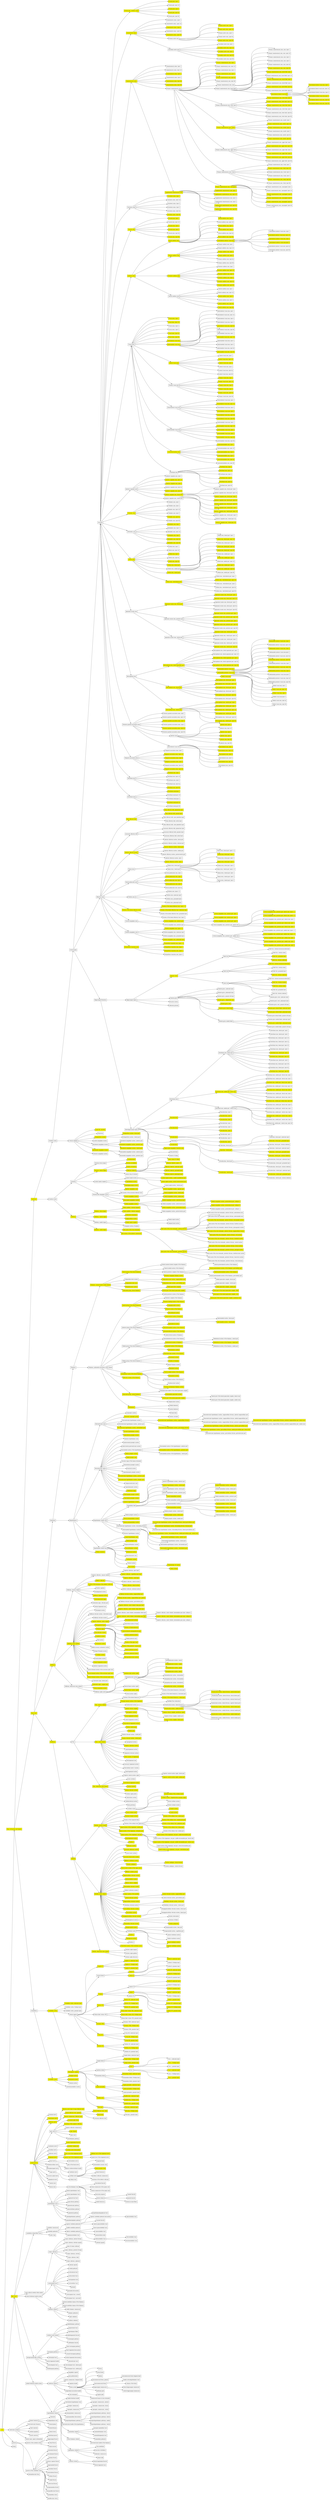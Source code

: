 digraph {
	node [shape=box]
	root [fillcolor=yellow style=filled]
	root -> "Basic cell groups and regions"
	"Basic cell groups and regions" [fillcolor=yellow style=filled]
	"Basic cell groups and regions" -> Cerebrum
	Cerebrum [fillcolor=yellow style=filled]
	Cerebrum -> "Cerebral cortex"
	"Cerebral cortex" -> "Cortical plate"
	"Cortical plate" -> Isocortex
	Isocortex -> "Frontal pole, cerebral cortex"
	"Frontal pole, cerebral cortex" [fillcolor=yellow style=filled]
	"Frontal pole, cerebral cortex" -> "Frontal pole, layer 1"
	"Frontal pole, layer 1" [fillcolor=yellow style=filled]
	"Frontal pole, cerebral cortex" -> "Frontal pole, layer 2/3"
	"Frontal pole, cerebral cortex" -> "Frontal pole, layer 5"
	"Frontal pole, layer 5" [fillcolor=yellow style=filled]
	"Frontal pole, cerebral cortex" -> "Frontal pole, layer 6a"
	"Frontal pole, layer 6a" [fillcolor=yellow style=filled]
	"Frontal pole, cerebral cortex" -> "Frontal pole, layer 6b"
	Isocortex -> "Somatomotor areas"
	"Somatomotor areas" [fillcolor=yellow style=filled]
	"Somatomotor areas" -> "Somatomotor areas, Layer 1"
	"Somatomotor areas" -> "Somatomotor areas, Layer 2/3"
	"Somatomotor areas" -> "Somatomotor areas, Layer 5"
	"Somatomotor areas, Layer 5" [fillcolor=yellow style=filled]
	"Somatomotor areas" -> "Somatomotor areas, Layer 6a"
	"Somatomotor areas" -> "Somatomotor areas, Layer 6b"
	"Somatomotor areas, Layer 6b" [fillcolor=yellow style=filled]
	"Somatomotor areas" -> "Primary motor area"
	"Primary motor area" -> "Primary motor area, Layer 1"
	"Primary motor area, Layer 1" [fillcolor=yellow style=filled]
	"Primary motor area" -> "Primary motor area, Layer 2/3"
	"Primary motor area, Layer 2/3" [fillcolor=yellow style=filled]
	"Primary motor area" -> "Primary motor area, Layer 5"
	"Primary motor area" -> "Primary motor area, Layer 6a"
	"Primary motor area" -> "Primary motor area, Layer 6b"
	"Primary motor area, Layer 6b" [fillcolor=yellow style=filled]
	"Somatomotor areas" -> "Secondary motor area"
	"Secondary motor area" -> "Secondary motor area, layer 1"
	"Secondary motor area" -> "Secondary motor area, layer 2/3"
	"Secondary motor area, layer 2/3" [fillcolor=yellow style=filled]
	"Secondary motor area" -> "Secondary motor area, layer 5"
	"Secondary motor area, layer 5" [fillcolor=yellow style=filled]
	"Secondary motor area" -> "Secondary motor area, layer 6a"
	"Secondary motor area, layer 6a" [fillcolor=yellow style=filled]
	"Secondary motor area" -> "Secondary motor area, layer 6b"
	Isocortex -> "Somatosensory areas"
	"Somatosensory areas" [fillcolor=yellow style=filled]
	"Somatosensory areas" -> "Somatosensory areas, layer 1"
	"Somatosensory areas" -> "Somatosensory areas, layer 2/3"
	"Somatosensory areas" -> "Somatosensory areas, layer 4"
	"Somatosensory areas, layer 4" [fillcolor=yellow style=filled]
	"Somatosensory areas" -> "Somatosensory areas, layer 5"
	"Somatosensory areas" -> "Somatosensory areas, layer 6a"
	"Somatosensory areas, layer 6a" [fillcolor=yellow style=filled]
	"Somatosensory areas" -> "Somatosensory areas, layer 6b"
	"Somatosensory areas, layer 6b" [fillcolor=yellow style=filled]
	"Somatosensory areas" -> "Primary somatosensory area"
	"Primary somatosensory area" -> "Primary somatosensory area, layer 1"
	"Primary somatosensory area, layer 1" [fillcolor=yellow style=filled]
	"Primary somatosensory area" -> "Primary somatosensory area, layer 2/3"
	"Primary somatosensory area" -> "Primary somatosensory area, layer 4"
	"Primary somatosensory area" -> "Primary somatosensory area, layer 5"
	"Primary somatosensory area, layer 5" [fillcolor=yellow style=filled]
	"Primary somatosensory area" -> "Primary somatosensory area, layer 6a"
	"Primary somatosensory area, layer 6a" [fillcolor=yellow style=filled]
	"Primary somatosensory area" -> "Primary somatosensory area, layer 6b"
	"Primary somatosensory area" -> "Primary somatosensory area, nose"
	"Primary somatosensory area, nose" -> "Primary somatosensory area, nose, layer 1"
	"Primary somatosensory area, nose" -> "Primary somatosensory area, nose, layer 2/3"
	"Primary somatosensory area, nose" -> "Primary somatosensory area, nose, layer 4"
	"Primary somatosensory area, nose" -> "Primary somatosensory area, nose, layer 5"
	"Primary somatosensory area, nose" -> "Primary somatosensory area, nose, layer 6a"
	"Primary somatosensory area, nose" -> "Primary somatosensory area, nose, layer 6b"
	"Primary somatosensory area, nose, layer 6b" [fillcolor=yellow style=filled]
	"Primary somatosensory area" -> "Primary somatosensory area, barrel field"
	"Primary somatosensory area, barrel field" -> "Primary somatosensory area, barrel field, layer 1"
	"Primary somatosensory area, barrel field, layer 1" [fillcolor=yellow style=filled]
	"Primary somatosensory area, barrel field" -> "Primary somatosensory area, barrel field, layer 2/3"
	"Primary somatosensory area, barrel field" -> "Primary somatosensory area, barrel field, layer 4"
	"Primary somatosensory area, barrel field, layer 4" [fillcolor=yellow style=filled]
	"Primary somatosensory area, barrel field" -> "Primary somatosensory area, barrel field, layer 5"
	"Primary somatosensory area, barrel field" -> "Primary somatosensory area, barrel field, layer 6a"
	"Primary somatosensory area, barrel field, layer 6a" [fillcolor=yellow style=filled]
	"Primary somatosensory area, barrel field" -> "Primary somatosensory area, barrel field, layer 6b"
	"Primary somatosensory area, barrel field" -> "Rostrolateral lateral visual area"
	"Rostrolateral lateral visual area" [fillcolor=yellow style=filled]
	"Rostrolateral lateral visual area" -> "Rostrolateral lateral visual area, layer 1"
	"Rostrolateral lateral visual area, layer 1" [fillcolor=yellow style=filled]
	"Rostrolateral lateral visual area" -> "Rostrolateral lateral visual area, layer 2/3"
	"Rostrolateral lateral visual area" -> "Rostrolateral lateral visual area, layer 4"
	"Rostrolateral lateral visual area" -> "Rostrolateral lateral visual area,layer 5"
	"Rostrolateral lateral visual area,layer 5" [fillcolor=yellow style=filled]
	"Rostrolateral lateral visual area" -> "Rostrolateral lateral visual area, layer 6a"
	"Rostrolateral lateral visual area, layer 6a" [fillcolor=yellow style=filled]
	"Rostrolateral lateral visual area" -> "Rostrolateral lateral visual area, layer 6b"
	"Rostrolateral lateral visual area, layer 6b" [fillcolor=yellow style=filled]
	"Primary somatosensory area" -> "Primary somatosensory area, lower limb"
	"Primary somatosensory area, lower limb" -> "Primary somatosensory area, lower limb, layer 1"
	"Primary somatosensory area, lower limb, layer 1" [fillcolor=yellow style=filled]
	"Primary somatosensory area, lower limb" -> "Primary somatosensory area, lower limb, layer 2/3"
	"Primary somatosensory area, lower limb, layer 2/3" [fillcolor=yellow style=filled]
	"Primary somatosensory area, lower limb" -> "Primary somatosensory area, lower limb, layer 4"
	"Primary somatosensory area, lower limb, layer 4" [fillcolor=yellow style=filled]
	"Primary somatosensory area, lower limb" -> "Primary somatosensory area, lower limb, layer 5"
	"Primary somatosensory area, lower limb" -> "Primary somatosensory area, lower limb, layer 6a"
	"Primary somatosensory area, lower limb" -> "Primary somatosensory area, lower limb, layer 6b"
	"Primary somatosensory area" -> "Primary somatosensory area, mouth"
	"Primary somatosensory area, mouth" [fillcolor=yellow style=filled]
	"Primary somatosensory area, mouth" -> "Primary somatosensory area, mouth, layer 1"
	"Primary somatosensory area, mouth" -> "Primary somatosensory area, mouth, layer 2/3"
	"Primary somatosensory area, mouth, layer 2/3" [fillcolor=yellow style=filled]
	"Primary somatosensory area, mouth" -> "Primary somatosensory area, mouth, layer 4"
	"Primary somatosensory area, mouth, layer 4" [fillcolor=yellow style=filled]
	"Primary somatosensory area, mouth" -> "Primary somatosensory area, mouth, layer 5"
	"Primary somatosensory area, mouth" -> "Primary somatosensory area, mouth, layer 6a"
	"Primary somatosensory area, mouth" -> "Primary somatosensory area, mouth, layer 6b"
	"Primary somatosensory area, mouth, layer 6b" [fillcolor=yellow style=filled]
	"Primary somatosensory area" -> "Primary somatosensory area, upper limb"
	"Primary somatosensory area, upper limb" -> "Primary somatosensory area, upper limb, layer 1"
	"Primary somatosensory area, upper limb" -> "Primary somatosensory area, upper limb, layer 2/3"
	"Primary somatosensory area, upper limb, layer 2/3" [fillcolor=yellow style=filled]
	"Primary somatosensory area, upper limb" -> "Primary somatosensory area, upper limb, layer 4"
	"Primary somatosensory area, upper limb" -> "Primary somatosensory area, upper limb, layer 5"
	"Primary somatosensory area, upper limb, layer 5" [fillcolor=yellow style=filled]
	"Primary somatosensory area, upper limb" -> "Primary somatosensory area, upper limb, layer 6a"
	"Primary somatosensory area, upper limb, layer 6a" [fillcolor=yellow style=filled]
	"Primary somatosensory area, upper limb" -> "Primary somatosensory area, upper limb, layer 6b"
	"Primary somatosensory area" -> "Primary somatosensory area, trunk"
	"Primary somatosensory area, trunk" -> "Primary somatosensory area, trunk, layer 1"
	"Primary somatosensory area, trunk" -> "Primary somatosensory area, trunk, layer 2/3"
	"Primary somatosensory area, trunk, layer 2/3" [fillcolor=yellow style=filled]
	"Primary somatosensory area, trunk" -> "Primary somatosensory area, trunk, layer 4"
	"Primary somatosensory area, trunk" -> "Primary somatosensory area, trunk, layer 5"
	"Primary somatosensory area, trunk" -> "Primary somatosensory area, trunk, layer 6a"
	"Primary somatosensory area, trunk, layer 6a" [fillcolor=yellow style=filled]
	"Primary somatosensory area, trunk" -> "Primary somatosensory area, trunk, layer 6b"
	"Primary somatosensory area" -> "Primary somatosensory area, unassigned"
	"Primary somatosensory area, unassigned" [fillcolor=yellow style=filled]
	"Primary somatosensory area, unassigned" -> "Primary somatosensory area, unassigned, layer 1"
	"Primary somatosensory area, unassigned" -> "Primary somatosensory area, unassigned, layer 2/3"
	"Primary somatosensory area, unassigned" -> "Primary somatosensory area, unassigned, layer 4"
	"Primary somatosensory area, unassigned, layer 4" [fillcolor=yellow style=filled]
	"Primary somatosensory area, unassigned" -> "Primary somatosensory area, unassigned, layer 5"
	"Primary somatosensory area, unassigned, layer 5" [fillcolor=yellow style=filled]
	"Primary somatosensory area, unassigned" -> "Primary somatosensory area, unassigned, layer 6a"
	"Primary somatosensory area, unassigned, layer 6a" [fillcolor=yellow style=filled]
	"Primary somatosensory area, unassigned" -> "Primary somatosensory area, unassigned, layer 6b"
	"Somatosensory areas" -> "Supplemental somatosensory area"
	"Supplemental somatosensory area" [fillcolor=yellow style=filled]
	"Supplemental somatosensory area" -> "Supplemental somatosensory area, layer 1"
	"Supplemental somatosensory area, layer 1" [fillcolor=yellow style=filled]
	"Supplemental somatosensory area" -> "Supplemental somatosensory area, layer 2/3"
	"Supplemental somatosensory area, layer 2/3" [fillcolor=yellow style=filled]
	"Supplemental somatosensory area" -> "Supplemental somatosensory area, layer 4"
	"Supplemental somatosensory area" -> "Supplemental somatosensory area, layer 5"
	"Supplemental somatosensory area" -> "Supplemental somatosensory area, layer 6a"
	"Supplemental somatosensory area, layer 6a" [fillcolor=yellow style=filled]
	"Supplemental somatosensory area" -> "Supplemental somatosensory area, layer 6b"
	"Supplemental somatosensory area, layer 6b" [fillcolor=yellow style=filled]
	Isocortex -> "Gustatory areas"
	"Gustatory areas" -> "Gustatory areas, layer 1"
	"Gustatory areas, layer 1" [fillcolor=yellow style=filled]
	"Gustatory areas" -> "Gustatory areas, layer 2/3"
	"Gustatory areas" -> "Gustatory areas, layer 4"
	"Gustatory areas" -> "Gustatory areas, layer 5"
	"Gustatory areas" -> "Gustatory areas, layer 6a"
	"Gustatory areas" -> "Gustatory areas, layer 6b"
	"Gustatory areas, layer 6b" [fillcolor=yellow style=filled]
	Isocortex -> "Visceral area"
	"Visceral area" [fillcolor=yellow style=filled]
	"Visceral area" -> "Visceral area, layer 1"
	"Visceral area, layer 1" [fillcolor=yellow style=filled]
	"Visceral area" -> "Visceral area, layer 2/3"
	"Visceral area" -> "Visceral area, layer 4"
	"Visceral area, layer 4" [fillcolor=yellow style=filled]
	"Visceral area" -> "Visceral area, layer 5"
	"Visceral area, layer 5" [fillcolor=yellow style=filled]
	"Visceral area" -> "Visceral area, layer 6a"
	"Visceral area" -> "Visceral area, layer 6b"
	"Visceral area, layer 6b" [fillcolor=yellow style=filled]
	Isocortex -> "Auditory areas"
	"Auditory areas" [fillcolor=yellow style=filled]
	"Auditory areas" -> "Dorsal auditory area"
	"Dorsal auditory area" [fillcolor=yellow style=filled]
	"Dorsal auditory area" -> "Dorsal auditory area, layer 1"
	"Dorsal auditory area, layer 1" [fillcolor=yellow style=filled]
	"Dorsal auditory area" -> "Dorsal auditory area, layer 2/3"
	"Dorsal auditory area" -> "Dorsal auditory area, layer 4"
	"Dorsal auditory area, layer 4" [fillcolor=yellow style=filled]
	"Dorsal auditory area" -> "Dorsal auditory area, layer 5"
	"Dorsal auditory area, layer 5" [fillcolor=yellow style=filled]
	"Dorsal auditory area" -> "Dorsal auditory area, layer 6a"
	"Dorsal auditory area" -> "Dorsal auditory area, layer 6b"
	"Dorsal auditory area, layer 6b" [fillcolor=yellow style=filled]
	"Dorsal auditory area" -> "Laterolateral anterior visual area"
	"Laterolateral anterior visual area" [fillcolor=yellow style=filled]
	"Laterolateral anterior visual area" -> "Laterolateral anterior visual area, layer 1"
	"Laterolateral anterior visual area" -> "Laterolateral anterior visual area, layer 2/3"
	"Laterolateral anterior visual area, layer 2/3" [fillcolor=yellow style=filled]
	"Laterolateral anterior visual area" -> "Laterolateral anterior visual area, layer 4"
	"Laterolateral anterior visual area, layer 4" [fillcolor=yellow style=filled]
	"Laterolateral anterior visual area" -> "Laterolateral anterior visual area,layer 5"
	"Laterolateral anterior visual area,layer 5" [fillcolor=yellow style=filled]
	"Laterolateral anterior visual area" -> "Laterolateral anterior visual area, layer 6a"
	"Laterolateral anterior visual area" -> "Laterolateral anterior visual area, layer 6b"
	"Auditory areas" -> "Primary auditory area"
	"Primary auditory area" [fillcolor=yellow style=filled]
	"Primary auditory area" -> "Primary auditory area, layer 1"
	"Primary auditory area" -> "Primary auditory area, layer 2/3"
	"Primary auditory area" -> "Primary auditory area, layer 4"
	"Primary auditory area, layer 4" [fillcolor=yellow style=filled]
	"Primary auditory area" -> "Primary auditory area, layer 5"
	"Primary auditory area, layer 5" [fillcolor=yellow style=filled]
	"Primary auditory area" -> "Primary auditory area, layer 6a"
	"Primary auditory area" -> "Primary auditory area, layer 6b"
	"Auditory areas" -> "Posterior auditory area"
	"Posterior auditory area" [fillcolor=yellow style=filled]
	"Posterior auditory area" -> "Posterior auditory area, layer 1"
	"Posterior auditory area" -> "Posterior auditory area, layer 2/3"
	"Posterior auditory area, layer 2/3" [fillcolor=yellow style=filled]
	"Posterior auditory area" -> "Posterior auditory area, layer 4"
	"Posterior auditory area, layer 4" [fillcolor=yellow style=filled]
	"Posterior auditory area" -> "Posterior auditory area, layer 5"
	"Posterior auditory area, layer 5" [fillcolor=yellow style=filled]
	"Posterior auditory area" -> "Posterior auditory area, layer 6a"
	"Posterior auditory area, layer 6a" [fillcolor=yellow style=filled]
	"Posterior auditory area" -> "Posterior auditory area, layer 6b"
	"Posterior auditory area, layer 6b" [fillcolor=yellow style=filled]
	"Auditory areas" -> "Ventral auditory area"
	"Ventral auditory area" -> "Ventral auditory area, layer 1"
	"Ventral auditory area" -> "Ventral auditory area, layer 2/3"
	"Ventral auditory area" -> "Ventral auditory area, layer 4"
	"Ventral auditory area, layer 4" [fillcolor=yellow style=filled]
	"Ventral auditory area" -> "Ventral auditory area, layer 5"
	"Ventral auditory area" -> "Ventral auditory area, layer 6a"
	"Ventral auditory area, layer 6a" [fillcolor=yellow style=filled]
	"Ventral auditory area" -> "Ventral auditory area, layer 6b"
	"Ventral auditory area, layer 6b" [fillcolor=yellow style=filled]
	Isocortex -> "Visual areas"
	"Visual areas" -> "Visual areas, layer 1"
	"Visual areas, layer 1" [fillcolor=yellow style=filled]
	"Visual areas" -> "Visual areas, layer 2/3"
	"Visual areas, layer 2/3" [fillcolor=yellow style=filled]
	"Visual areas" -> "Visual areas, layer 4"
	"Visual areas" -> "Visual areas, layer 5"
	"Visual areas" -> "Visual areas, layer 6a"
	"Visual areas, layer 6a" [fillcolor=yellow style=filled]
	"Visual areas" -> "Visual areas, layer 6b"
	"Visual areas, layer 6b" [fillcolor=yellow style=filled]
	"Visual areas" -> "Anterolateral visual area"
	"Anterolateral visual area" [fillcolor=yellow style=filled]
	"Anterolateral visual area" -> "Anterolateral visual area, layer 1"
	"Anterolateral visual area" -> "Anterolateral visual area, layer 2/3"
	"Anterolateral visual area" -> "Anterolateral visual area, layer 4"
	"Anterolateral visual area" -> "Anterolateral visual area, layer 5"
	"Anterolateral visual area" -> "Anterolateral visual area, layer 6a"
	"Anterolateral visual area, layer 6a" [fillcolor=yellow style=filled]
	"Anterolateral visual area" -> "Anterolateral visual area, layer 6b"
	"Visual areas" -> "Anteromedial visual area"
	"Anteromedial visual area" [fillcolor=yellow style=filled]
	"Anteromedial visual area" -> "Anteromedial visual area, layer 1"
	"Anteromedial visual area" -> "Anteromedial visual area, layer 2/3"
	"Anteromedial visual area, layer 2/3" [fillcolor=yellow style=filled]
	"Anteromedial visual area" -> "Anteromedial visual area, layer 4"
	"Anteromedial visual area" -> "Anteromedial visual area, layer 5"
	"Anteromedial visual area" -> "Anteromedial visual area, layer 6a"
	"Anteromedial visual area" -> "Anteromedial visual area, layer 6b"
	"Anteromedial visual area, layer 6b" [fillcolor=yellow style=filled]
	"Visual areas" -> "Lateral visual area"
	"Lateral visual area" [fillcolor=yellow style=filled]
	"Lateral visual area" -> "Lateral visual area, layer 1"
	"Lateral visual area" -> "Lateral visual area, layer 2/3"
	"Lateral visual area, layer 2/3" [fillcolor=yellow style=filled]
	"Lateral visual area" -> "Lateral visual area, layer 4"
	"Lateral visual area, layer 4" [fillcolor=yellow style=filled]
	"Lateral visual area" -> "Lateral visual area, layer 5"
	"Lateral visual area" -> "Lateral visual area, layer 6a"
	"Lateral visual area" -> "Lateral visual area, layer 6b"
	"Visual areas" -> "Primary visual area"
	"Primary visual area" -> "Primary visual area, layer 1"
	"Primary visual area, layer 1" [fillcolor=yellow style=filled]
	"Primary visual area" -> "Primary visual area, layer 2/3"
	"Primary visual area, layer 2/3" [fillcolor=yellow style=filled]
	"Primary visual area" -> "Primary visual area, layer 4"
	"Primary visual area, layer 4" [fillcolor=yellow style=filled]
	"Primary visual area" -> "Primary visual area, layer 5"
	"Primary visual area, layer 5" [fillcolor=yellow style=filled]
	"Primary visual area" -> "Primary visual area, layer 6a"
	"Primary visual area, layer 6a" [fillcolor=yellow style=filled]
	"Primary visual area" -> "Primary visual area, layer 6b"
	"Visual areas" -> "Posterolateral visual area"
	"Posterolateral visual area" -> "Posterolateral visual area, layer 1"
	"Posterolateral visual area" -> "Posterolateral visual area, layer 2/3"
	"Posterolateral visual area, layer 2/3" [fillcolor=yellow style=filled]
	"Posterolateral visual area" -> "Posterolateral visual area, layer 4"
	"Posterolateral visual area" -> "Posterolateral visual area, layer 5"
	"Posterolateral visual area, layer 5" [fillcolor=yellow style=filled]
	"Posterolateral visual area" -> "Posterolateral visual area, layer 6a"
	"Posterolateral visual area, layer 6a" [fillcolor=yellow style=filled]
	"Posterolateral visual area" -> "Posterolateral visual area, layer 6b"
	"Posterolateral visual area, layer 6b" [fillcolor=yellow style=filled]
	"Visual areas" -> "posteromedial visual area"
	"posteromedial visual area" -> "posteromedial visual area, layer 1"
	"posteromedial visual area" -> "posteromedial visual area, layer 2/3"
	"posteromedial visual area, layer 2/3" [fillcolor=yellow style=filled]
	"posteromedial visual area" -> "posteromedial visual area, layer 4"
	"posteromedial visual area, layer 4" [fillcolor=yellow style=filled]
	"posteromedial visual area" -> "posteromedial visual area, layer 5"
	"posteromedial visual area, layer 5" [fillcolor=yellow style=filled]
	"posteromedial visual area" -> "posteromedial visual area, layer 6a"
	"posteromedial visual area, layer 6a" [fillcolor=yellow style=filled]
	"posteromedial visual area" -> "posteromedial visual area, layer 6b"
	"Visual areas" -> "Laterointermediate area"
	"Laterointermediate area" [fillcolor=yellow style=filled]
	"Laterointermediate area" -> "Laterointermediate area, layer 1"
	"Laterointermediate area, layer 1" [fillcolor=yellow style=filled]
	"Laterointermediate area" -> "Laterointermediate area, layer 2/3"
	"Laterointermediate area" -> "Laterointermediate area, layer 4"
	"Laterointermediate area, layer 4" [fillcolor=yellow style=filled]
	"Laterointermediate area" -> "Laterointermediate area, layer 5"
	"Laterointermediate area, layer 5" [fillcolor=yellow style=filled]
	"Laterointermediate area" -> "Laterointermediate area, layer 6a"
	"Laterointermediate area, layer 6a" [fillcolor=yellow style=filled]
	"Laterointermediate area" -> "Laterointermediate area, layer 6b"
	"Visual areas" -> "Postrhinal area"
	"Postrhinal area" -> "Postrhinal area, layer 1"
	"Postrhinal area, layer 1" [fillcolor=yellow style=filled]
	"Postrhinal area" -> "Postrhinal area, layer 2/3"
	"Postrhinal area, layer 2/3" [fillcolor=yellow style=filled]
	"Postrhinal area" -> "Postrhinal area, layer 4"
	"Postrhinal area" -> "Postrhinal area, layer 5"
	"Postrhinal area, layer 5" [fillcolor=yellow style=filled]
	"Postrhinal area" -> "Postrhinal area, layer 6a"
	"Postrhinal area, layer 6a" [fillcolor=yellow style=filled]
	"Postrhinal area" -> "Postrhinal area, layer 6b"
	Isocortex -> "Anterior cingulate area"
	"Anterior cingulate area" -> "Anterior cingulate area, layer 1"
	"Anterior cingulate area" -> "Anterior cingulate area, layer 2/3"
	"Anterior cingulate area, layer 2/3" [fillcolor=yellow style=filled]
	"Anterior cingulate area" -> "Anterior cingulate area, layer 5"
	"Anterior cingulate area, layer 5" [fillcolor=yellow style=filled]
	"Anterior cingulate area" -> "Anterior cingulate area, layer 6a"
	"Anterior cingulate area" -> "Anterior cingulate area, layer 6b"
	"Anterior cingulate area, layer 6b" [fillcolor=yellow style=filled]
	"Anterior cingulate area" -> "Anterior cingulate area, dorsal part"
	"Anterior cingulate area, dorsal part" [fillcolor=yellow style=filled]
	"Anterior cingulate area, dorsal part" -> "Anterior cingulate area, dorsal part, layer 1"
	"Anterior cingulate area, dorsal part" -> "Anterior cingulate area, dorsal part, layer 2/3"
	"Anterior cingulate area, dorsal part" -> "Anterior cingulate area, dorsal part, layer 5"
	"Anterior cingulate area, dorsal part, layer 5" [fillcolor=yellow style=filled]
	"Anterior cingulate area, dorsal part" -> "Anterior cingulate area, dorsal part, layer 6a"
	"Anterior cingulate area, dorsal part, layer 6a" [fillcolor=yellow style=filled]
	"Anterior cingulate area, dorsal part" -> "Anterior cingulate area, dorsal part, layer 6b"
	"Anterior cingulate area, dorsal part, layer 6b" [fillcolor=yellow style=filled]
	"Anterior cingulate area" -> "Anterior cingulate area, ventral part"
	"Anterior cingulate area, ventral part" -> "Anterior cingulate area, ventral part, layer 1"
	"Anterior cingulate area, ventral part, layer 1" [fillcolor=yellow style=filled]
	"Anterior cingulate area, ventral part" -> "Anterior cingulate area, ventral part, layer 2/3"
	"Anterior cingulate area, ventral part, layer 2/3" [fillcolor=yellow style=filled]
	"Anterior cingulate area, ventral part" -> "Anterior cingulate area, ventral part, layer 5"
	"Anterior cingulate area, ventral part" -> "Anterior cingulate area, ventral part, 6a"
	"Anterior cingulate area, ventral part" -> "Anterior cingulate area, ventral part, 6b"
	"Anterior cingulate area, ventral part, 6b" [fillcolor=yellow style=filled]
	Isocortex -> "Prelimbic area"
	"Prelimbic area" [fillcolor=yellow style=filled]
	"Prelimbic area" -> "Prelimbic area, layer 1"
	"Prelimbic area" -> "Prelimbic area, layer 2"
	"Prelimbic area" -> "Prelimbic area, layer 2/3"
	"Prelimbic area" -> "Prelimbic area, layer 5"
	"Prelimbic area" -> "Prelimbic area, layer 6a"
	"Prelimbic area, layer 6a" [fillcolor=yellow style=filled]
	"Prelimbic area" -> "Prelimbic area, layer 6b"
	Isocortex -> "Infralimbic area"
	"Infralimbic area" -> "Infralimbic area, layer 1"
	"Infralimbic area, layer 1" [fillcolor=yellow style=filled]
	"Infralimbic area" -> "Infralimbic area, layer 2"
	"Infralimbic area" -> "Infralimbic area, layer 2/3"
	"Infralimbic area" -> "Infralimbic area, layer 5"
	"Infralimbic area, layer 5" [fillcolor=yellow style=filled]
	"Infralimbic area" -> "Infralimbic area, layer 6a"
	"Infralimbic area, layer 6a" [fillcolor=yellow style=filled]
	"Infralimbic area" -> "Infralimbic area, layer 6b"
	"Infralimbic area, layer 6b" [fillcolor=yellow style=filled]
	Isocortex -> "Orbital area"
	"Orbital area" [fillcolor=yellow style=filled]
	"Orbital area" -> "Orbital area, layer 1"
	"Orbital area" -> "Orbital area, layer 2/3"
	"Orbital area" -> "Orbital area, layer 5"
	"Orbital area, layer 5" [fillcolor=yellow style=filled]
	"Orbital area" -> "Orbital area, layer 6a"
	"Orbital area" -> "Orbital area, layer 6b"
	"Orbital area, layer 6b" [fillcolor=yellow style=filled]
	"Orbital area" -> "Orbital area, lateral part"
	"Orbital area, lateral part" [fillcolor=yellow style=filled]
	"Orbital area, lateral part" -> "Orbital area, lateral part, layer 1"
	"Orbital area, lateral part" -> "Orbital area, lateral part, layer 2/3"
	"Orbital area, lateral part, layer 2/3" [fillcolor=yellow style=filled]
	"Orbital area, lateral part" -> "Orbital area, lateral part, layer 5"
	"Orbital area, lateral part" -> "Orbital area, lateral part, layer 6a"
	"Orbital area, lateral part, layer 6a" [fillcolor=yellow style=filled]
	"Orbital area, lateral part" -> "Orbital area, lateral part, layer 6b"
	"Orbital area, lateral part, layer 6b" [fillcolor=yellow style=filled]
	"Orbital area" -> "Orbital area, medial part"
	"Orbital area, medial part" -> "Orbital area, medial part, layer 1"
	"Orbital area, medial part" -> "Orbital area, medial part, layer 2"
	"Orbital area, medial part, layer 2" [fillcolor=yellow style=filled]
	"Orbital area, medial part" -> "Orbital area, medial part, layer 2/3"
	"Orbital area, medial part" -> "Orbital area, medial part, layer 5"
	"Orbital area, medial part, layer 5" [fillcolor=yellow style=filled]
	"Orbital area, medial part" -> "Orbital area, medial part, layer 6a"
	"Orbital area, medial part, layer 6a" [fillcolor=yellow style=filled]
	"Orbital area, medial part" -> "Orbital area, medial part, layer 6b"
	"Orbital area" -> "Orbital area, ventral part"
	"Orbital area, ventral part" [fillcolor=yellow style=filled]
	"Orbital area" -> "Orbital area, ventrolateral part"
	"Orbital area, ventrolateral part" [fillcolor=yellow style=filled]
	"Orbital area, ventrolateral part" -> "Orbital area, ventrolateral part, layer 1"
	"Orbital area, ventrolateral part" -> "Orbital area, ventrolateral part, layer 2/3"
	"Orbital area, ventrolateral part, layer 2/3" [fillcolor=yellow style=filled]
	"Orbital area, ventrolateral part" -> "Orbital area, ventrolateral part, layer 5"
	"Orbital area, ventrolateral part" -> "Orbital area, ventrolateral part, layer 6a"
	"Orbital area, ventrolateral part" -> "Orbital area, ventrolateral part, layer 6b"
	Isocortex -> "Agranular insular area"
	"Agranular insular area" -> "Agranular insular area, dorsal part"
	"Agranular insular area, dorsal part" [fillcolor=yellow style=filled]
	"Agranular insular area, dorsal part" -> "Agranular insular area, dorsal part, layer 1"
	"Agranular insular area, dorsal part, layer 1" [fillcolor=yellow style=filled]
	"Agranular insular area, dorsal part" -> "Agranular insular area, dorsal part, layer 2/3"
	"Agranular insular area, dorsal part, layer 2/3" [fillcolor=yellow style=filled]
	"Agranular insular area, dorsal part" -> "Agranular insular area, dorsal part, layer 5"
	"Agranular insular area, dorsal part" -> "Agranular insular area, dorsal part, layer 6a"
	"Agranular insular area, dorsal part" -> "Agranular insular area, dorsal part, layer 6b"
	"Agranular insular area" -> "Agranular insular area, posterior part"
	"Agranular insular area, posterior part" -> "Agranular insular area, posterior part, layer 1"
	"Agranular insular area, posterior part, layer 1" [fillcolor=yellow style=filled]
	"Agranular insular area, posterior part" -> "Agranular insular area, posterior part, layer 2/3"
	"Agranular insular area, posterior part, layer 2/3" [fillcolor=yellow style=filled]
	"Agranular insular area, posterior part" -> "Agranular insular area, posterior part, layer 5"
	"Agranular insular area, posterior part, layer 5" [fillcolor=yellow style=filled]
	"Agranular insular area, posterior part" -> "Agranular insular area, posterior part, layer 6a"
	"Agranular insular area, posterior part, layer 6a" [fillcolor=yellow style=filled]
	"Agranular insular area, posterior part" -> "Agranular insular area, posterior part, layer 6b"
	"Agranular insular area" -> "Agranular insular area, ventral part"
	"Agranular insular area, ventral part" -> "Agranular insular area, ventral part, layer 1"
	"Agranular insular area, ventral part, layer 1" [fillcolor=yellow style=filled]
	"Agranular insular area, ventral part" -> "Agranular insular area, ventral part, layer 2/3"
	"Agranular insular area, ventral part" -> "Agranular insular area, ventral part, layer 5"
	"Agranular insular area, ventral part" -> "Agranular insular area, ventral part, layer 6a"
	"Agranular insular area, ventral part" -> "Agranular insular area, ventral part, layer 6b"
	"Agranular insular area, ventral part, layer 6b" [fillcolor=yellow style=filled]
	Isocortex -> "Retrosplenial area"
	"Retrosplenial area" -> "Retrosplenial area, lateral agranular part"
	"Retrosplenial area, lateral agranular part" [fillcolor=yellow style=filled]
	"Retrosplenial area, lateral agranular part" -> "Retrosplenial area, lateral agranular part, layer 1"
	"Retrosplenial area, lateral agranular part" -> "Retrosplenial area, lateral agranular part, layer 2/3"
	"Retrosplenial area, lateral agranular part" -> "Retrosplenial area, lateral agranular part, layer 5"
	"Retrosplenial area, lateral agranular part, layer 5" [fillcolor=yellow style=filled]
	"Retrosplenial area, lateral agranular part" -> "Retrosplenial area, lateral agranular part, layer 6a"
	"Retrosplenial area, lateral agranular part" -> "Retrosplenial area, lateral agranular part, layer 6b"
	"Retrosplenial area, lateral agranular part, layer 6b" [fillcolor=yellow style=filled]
	"Retrosplenial area, lateral agranular part" -> "Mediomedial anterior visual area"
	"Mediomedial anterior visual area" [fillcolor=yellow style=filled]
	"Mediomedial anterior visual area" -> "Mediomedial anterior visual area, layer 1"
	"Mediomedial anterior visual area, layer 1" [fillcolor=yellow style=filled]
	"Mediomedial anterior visual area" -> "Mediomedial anterior visual area, layer 2/3"
	"Mediomedial anterior visual area" -> "Mediomedial anterior visual area, layer 4"
	"Mediomedial anterior visual area, layer 4" [fillcolor=yellow style=filled]
	"Mediomedial anterior visual area" -> "Mediomedial anterior visual area,layer 5"
	"Mediomedial anterior visual area" -> "Mediomedial anterior visual area, layer 6a"
	"Mediomedial anterior visual area" -> "Mediomedial anterior visual area, layer 6b"
	"Mediomedial anterior visual area, layer 6b" [fillcolor=yellow style=filled]
	"Retrosplenial area, lateral agranular part" -> "Mediomedial posterior visual area"
	"Mediomedial posterior visual area" [fillcolor=yellow style=filled]
	"Mediomedial posterior visual area" -> "Mediomedial posterior visual area, layer 1"
	"Mediomedial posterior visual area" -> "Mediomedial posterior visual area, layer 2/3"
	"Mediomedial posterior visual area, layer 2/3" [fillcolor=yellow style=filled]
	"Mediomedial posterior visual area" -> "Mediomedial posterior visual area, layer 4"
	"Mediomedial posterior visual area, layer 4" [fillcolor=yellow style=filled]
	"Mediomedial posterior visual area" -> "Mediomedial posterior visual area,layer 5"
	"Mediomedial posterior visual area" -> "Mediomedial posterior visual area, layer 6a"
	"Mediomedial posterior visual area" -> "Mediomedial posterior visual area, layer 6b"
	"Retrosplenial area, lateral agranular part" -> "Medial visual area"
	"Medial visual area" [fillcolor=yellow style=filled]
	"Medial visual area" -> "Medial visual area, layer 1"
	"Medial visual area" -> "Medial visual area, layer 2/3"
	"Medial visual area, layer 2/3" [fillcolor=yellow style=filled]
	"Medial visual area" -> "Medial visual area, layer 4"
	"Medial visual area, layer 4" [fillcolor=yellow style=filled]
	"Medial visual area" -> "Medial visual area,layer 5"
	"Medial visual area" -> "Medial visual area, layer 6a"
	"Medial visual area" -> "Medial visual area, layer 6b"
	"Retrosplenial area" -> "Retrosplenial area, dorsal part"
	"Retrosplenial area, dorsal part" [fillcolor=yellow style=filled]
	"Retrosplenial area, dorsal part" -> "Retrosplenial area, dorsal part, layer 1"
	"Retrosplenial area, dorsal part, layer 1" [fillcolor=yellow style=filled]
	"Retrosplenial area, dorsal part" -> "Retrosplenial area, dorsal part, layer 2/3"
	"Retrosplenial area, dorsal part, layer 2/3" [fillcolor=yellow style=filled]
	"Retrosplenial area, dorsal part" -> "Retrosplenial area, dorsal part, layer 4"
	"Retrosplenial area, dorsal part, layer 4" [fillcolor=yellow style=filled]
	"Retrosplenial area, dorsal part" -> "Retrosplenial area, dorsal part, layer 5"
	"Retrosplenial area, dorsal part" -> "Retrosplenial area, dorsal part, layer 6a"
	"Retrosplenial area, dorsal part, layer 6a" [fillcolor=yellow style=filled]
	"Retrosplenial area, dorsal part" -> "Retrosplenial area, dorsal part, layer 6b"
	"Retrosplenial area" -> "Retrosplenial area, ventral part"
	"Retrosplenial area, ventral part" [fillcolor=yellow style=filled]
	"Retrosplenial area, ventral part" -> "Retrosplenial area, ventral part, layer 1"
	"Retrosplenial area, ventral part, layer 1" [fillcolor=yellow style=filled]
	"Retrosplenial area, ventral part" -> "Retrosplenial area, ventral part, layer 2"
	"Retrosplenial area, ventral part, layer 2" [fillcolor=yellow style=filled]
	"Retrosplenial area, ventral part" -> "Retrosplenial area, ventral part, layer 2/3"
	"Retrosplenial area, ventral part, layer 2/3" [fillcolor=yellow style=filled]
	"Retrosplenial area, ventral part" -> "Retrosplenial area, ventral part, layer 5"
	"Retrosplenial area, ventral part, layer 5" [fillcolor=yellow style=filled]
	"Retrosplenial area, ventral part" -> "Retrosplenial area, ventral part, layer 6a"
	"Retrosplenial area, ventral part" -> "Retrosplenial area, ventral part, layer 6b"
	"Retrosplenial area, ventral part, layer 6b" [fillcolor=yellow style=filled]
	Isocortex -> "Posterior parietal association areas"
	"Posterior parietal association areas" -> "Posterior parietal association areas, layer 1"
	"Posterior parietal association areas" -> "Posterior parietal association areas, layer 2/3"
	"Posterior parietal association areas" -> "Posterior parietal association areas, layer 4"
	"Posterior parietal association areas, layer 4" [fillcolor=yellow style=filled]
	"Posterior parietal association areas" -> "Posterior parietal association areas, layer 5"
	"Posterior parietal association areas" -> "Posterior parietal association areas, layer 6a"
	"Posterior parietal association areas, layer 6a" [fillcolor=yellow style=filled]
	"Posterior parietal association areas" -> "Posterior parietal association areas, layer 6b"
	"Posterior parietal association areas" -> "Anterior area"
	"Anterior area" -> "Anterior area, layer 1"
	"Anterior area, layer 1" [fillcolor=yellow style=filled]
	"Anterior area" -> "Anterior area, layer 2/3"
	"Anterior area" -> "Anterior area, layer 4"
	"Anterior area, layer 4" [fillcolor=yellow style=filled]
	"Anterior area" -> "Anterior area, layer 5"
	"Anterior area, layer 5" [fillcolor=yellow style=filled]
	"Anterior area" -> "Anterior area, layer 6a"
	"Anterior area, layer 6a" [fillcolor=yellow style=filled]
	"Anterior area" -> "Anterior area, layer 6b"
	"Posterior parietal association areas" -> "Rostrolateral visual area"
	"Rostrolateral visual area" -> "Rostrolateral area, layer 1"
	"Rostrolateral area, layer 1" [fillcolor=yellow style=filled]
	"Rostrolateral visual area" -> "Rostrolateral area, layer 2/3"
	"Rostrolateral area, layer 2/3" [fillcolor=yellow style=filled]
	"Rostrolateral visual area" -> "Rostrolateral area, layer 4"
	"Rostrolateral area, layer 4" [fillcolor=yellow style=filled]
	"Rostrolateral visual area" -> "Rostrolateral area, layer 5"
	"Rostrolateral visual area" -> "Rostrolateral area, layer 6a"
	"Rostrolateral area, layer 6a" [fillcolor=yellow style=filled]
	"Rostrolateral visual area" -> "Rostrolateral area, layer 6b"
	Isocortex -> "Temporal association areas"
	"Temporal association areas" -> "Temporal association areas, layer 1"
	"Temporal association areas" -> "Temporal association areas, layer 2/3"
	"Temporal association areas, layer 2/3" [fillcolor=yellow style=filled]
	"Temporal association areas" -> "Temporal association areas, layer 4"
	"Temporal association areas, layer 4" [fillcolor=yellow style=filled]
	"Temporal association areas" -> "Temporal association areas, layer 5"
	"Temporal association areas, layer 5" [fillcolor=yellow style=filled]
	"Temporal association areas" -> "Temporal association areas, layer 6a"
	"Temporal association areas" -> "Temporal association areas, layer 6b"
	"Temporal association areas, layer 6b" [fillcolor=yellow style=filled]
	Isocortex -> "Perirhinal area"
	"Perirhinal area" -> "Perirhinal area, layer 1"
	"Perirhinal area, layer 1" [fillcolor=yellow style=filled]
	"Perirhinal area" -> "Perirhinal area, layer 2/3"
	"Perirhinal area" -> "Perirhinal area, layer 5"
	"Perirhinal area" -> "Perirhinal area, layer 6a"
	"Perirhinal area" -> "Perirhinal area, layer 6b"
	"Perirhinal area, layer 6b" [fillcolor=yellow style=filled]
	Isocortex -> "Ectorhinal area"
	"Ectorhinal area" -> "Ectorhinal area/Layer 1"
	"Ectorhinal area/Layer 1" [fillcolor=yellow style=filled]
	"Ectorhinal area" -> "Ectorhinal area/Layer 2/3"
	"Ectorhinal area" -> "Ectorhinal area/Layer 5"
	"Ectorhinal area" -> "Ectorhinal area/Layer 6a"
	"Ectorhinal area/Layer 6a" [fillcolor=yellow style=filled]
	"Ectorhinal area" -> "Ectorhinal area/Layer 6b"
	"Cortical plate" -> "Olfactory areas"
	"Olfactory areas" -> "Main olfactory bulb"
	"Main olfactory bulb" [fillcolor=yellow style=filled]
	"Main olfactory bulb" -> "Main olfactory bulb, glomerular layer"
	"Main olfactory bulb, glomerular layer" [fillcolor=yellow style=filled]
	"Main olfactory bulb" -> "Main olfactory bulb, granule layer"
	"Main olfactory bulb, granule layer" [fillcolor=yellow style=filled]
	"Main olfactory bulb" -> "Main olfactory bulb, inner plexiform layer"
	"Main olfactory bulb" -> "Main olfactory bulb, mitral layer"
	"Main olfactory bulb" -> "Main olfactory bulb, outer plexiform layer"
	"Olfactory areas" -> "Accessory olfactory bulb"
	"Accessory olfactory bulb" -> "Accessory olfactory bulb, glomerular layer"
	"Accessory olfactory bulb" -> "Accessory olfactory bulb, granular layer"
	"Accessory olfactory bulb" -> "Accessory olfactory bulb, mitral layer"
	"Olfactory areas" -> "Anterior olfactory nucleus"
	"Anterior olfactory nucleus" [fillcolor=yellow style=filled]
	"Anterior olfactory nucleus" -> "Anterior olfactory nucleus, dorsal part"
	"Anterior olfactory nucleus" -> "Anterior olfactory nucleus, external part"
	"Anterior olfactory nucleus" -> "Anterior olfactory nucleus, lateral part"
	"Anterior olfactory nucleus, lateral part" [fillcolor=yellow style=filled]
	"Anterior olfactory nucleus" -> "Anterior olfactory nucleus, medial part"
	"Anterior olfactory nucleus" -> "Anterior olfactory nucleus, posteroventral part"
	"Anterior olfactory nucleus" -> "Anterior olfactory nucleus, layer 1"
	"Anterior olfactory nucleus" -> "Anterior olfactory nucleus, layer 2"
	"Anterior olfactory nucleus, layer 2" [fillcolor=yellow style=filled]
	"Olfactory areas" -> "Taenia tecta"
	"Taenia tecta" -> "Taenia tecta, dorsal part"
	"Taenia tecta, dorsal part" -> "Taenia tecta, dorsal part, layers 1-4"
	"Taenia tecta, dorsal part" -> "Taenia tecta, dorsal part, layer 1"
	"Taenia tecta, dorsal part, layer 1" [fillcolor=yellow style=filled]
	"Taenia tecta, dorsal part" -> "Taenia tecta, dorsal part, layer 2"
	"Taenia tecta, dorsal part" -> "Taenia tecta, dorsal part, layer 3"
	"Taenia tecta, dorsal part, layer 3" [fillcolor=yellow style=filled]
	"Taenia tecta, dorsal part" -> "Taenia tecta, dorsal part, layer 4"
	"Taenia tecta" -> "Taenia tecta, ventral part"
	"Taenia tecta, ventral part" -> "Taenia tecta, ventral part, layers 1-3"
	"Taenia tecta, ventral part" -> "Taenia tecta, ventral part, layer 1"
	"Taenia tecta, ventral part" -> "Taenia tecta, ventral part, layer 2"
	"Taenia tecta, ventral part" -> "Taenia tecta, ventral part, layer 3"
	"Olfactory areas" -> "Dorsal peduncular area"
	"Dorsal peduncular area" -> "Dorsal peduncular area, layer 1"
	"Dorsal peduncular area" -> "Dorsal peduncular area, layer 2"
	"Dorsal peduncular area, layer 2" [fillcolor=yellow style=filled]
	"Dorsal peduncular area" -> "Dorsal peduncular area, layer 2/3"
	"Dorsal peduncular area, layer 2/3" [fillcolor=yellow style=filled]
	"Dorsal peduncular area" -> "Dorsal peduncular area, layer 5"
	"Dorsal peduncular area, layer 5" [fillcolor=yellow style=filled]
	"Dorsal peduncular area" -> "Dorsal peduncular area, layer 6a"
	"Olfactory areas" -> "Piriform area"
	"Piriform area" -> "Piriform area, layers 1-3"
	"Piriform area" -> "Piriform area, molecular layer"
	"Piriform area" -> "Piriform area, pyramidal layer"
	"Piriform area" -> "Piriform area, polymorph layer"
	"Olfactory areas" -> "Nucleus of the lateral olfactory tract"
	"Nucleus of the lateral olfactory tract" [fillcolor=yellow style=filled]
	"Nucleus of the lateral olfactory tract" -> "Nucleus of the lateral olfactory tract, layers 1-3"
	"Nucleus of the lateral olfactory tract, layers 1-3" [fillcolor=yellow style=filled]
	"Nucleus of the lateral olfactory tract" -> "Nucleus of the lateral olfactory tract, molecular layer"
	"Nucleus of the lateral olfactory tract, molecular layer" [fillcolor=yellow style=filled]
	"Nucleus of the lateral olfactory tract" -> "Nucleus of the lateral olfactory tract, pyramidal layer"
	"Nucleus of the lateral olfactory tract" -> "Nucleus of the lateral olfactory tract, layer 3"
	"Olfactory areas" -> "Cortical amygdalar area"
	"Cortical amygdalar area" -> "Cortical amygdalar area, anterior part"
	"Cortical amygdalar area, anterior part" [fillcolor=yellow style=filled]
	"Cortical amygdalar area, anterior part" -> "Cortical amygdalar area, anterior part, layer 1"
	"Cortical amygdalar area, anterior part, layer 1" [fillcolor=yellow style=filled]
	"Cortical amygdalar area, anterior part" -> "Cortical amygdalar area, anterior part, layer 2"
	"Cortical amygdalar area, anterior part, layer 2" [fillcolor=yellow style=filled]
	"Cortical amygdalar area, anterior part" -> "Cortical amygdalar area, anterior part, layer 3"
	"Cortical amygdalar area, anterior part, layer 3" [fillcolor=yellow style=filled]
	"Cortical amygdalar area" -> "Cortical amygdalar area, posterior part"
	"Cortical amygdalar area, posterior part" -> "Cortical amygdalar area, posterior part, lateral zone"
	"Cortical amygdalar area, posterior part, lateral zone" -> "Cortical amygdalar area, posterior part, lateral zone, layers 1-2"
	"Cortical amygdalar area, posterior part, lateral zone, layers 1-2" [fillcolor=yellow style=filled]
	"Cortical amygdalar area, posterior part, lateral zone" -> "Cortical amygdalar area, posterior part, lateral zone, layers 1-3"
	"Cortical amygdalar area, posterior part, lateral zone, layers 1-3" [fillcolor=yellow style=filled]
	"Cortical amygdalar area, posterior part, lateral zone" -> "Cortical amygdalar area, posterior part, lateral zone, layer 1"
	"Cortical amygdalar area, posterior part, lateral zone" -> "Cortical amygdalar area, posterior part, lateral zone, layer 2"
	"Cortical amygdalar area, posterior part, lateral zone, layer 2" [fillcolor=yellow style=filled]
	"Cortical amygdalar area, posterior part, lateral zone" -> "Cortical amygdalar area, posterior part, lateral zone, layer 3"
	"Cortical amygdalar area, posterior part, lateral zone, layer 3" [fillcolor=yellow style=filled]
	"Cortical amygdalar area, posterior part" -> "Cortical amygdalar area, posterior part, medial zone"
	"Cortical amygdalar area, posterior part, medial zone" -> "Cortical amygdalar area, posterior part, medial zone, layers 1-2"
	"Cortical amygdalar area, posterior part, medial zone" -> "Cortical amygdalar area, posterior part, medial zone, layers 1-3"
	"Cortical amygdalar area, posterior part, medial zone, layers 1-3" [fillcolor=yellow style=filled]
	"Cortical amygdalar area, posterior part, medial zone" -> "Cortical amygdalar area, posterior part, medial zone, layer 1"
	"Cortical amygdalar area, posterior part, medial zone, layer 1" [fillcolor=yellow style=filled]
	"Cortical amygdalar area, posterior part, medial zone" -> "Cortical amygdalar area, posterior part, medial zone, layer 2"
	"Cortical amygdalar area, posterior part, medial zone, layer 2" [fillcolor=yellow style=filled]
	"Cortical amygdalar area, posterior part, medial zone" -> "Cortical amygdalar area, posterior part, medial zone, layer 3"
	"Cortical amygdalar area, posterior part, medial zone, layer 3" [fillcolor=yellow style=filled]
	"Olfactory areas" -> "Piriform-amygdalar area"
	"Piriform-amygdalar area" -> "Piriform-amygdalar area, layers 1-3"
	"Piriform-amygdalar area, layers 1-3" [fillcolor=yellow style=filled]
	"Piriform-amygdalar area" -> "Piriform-amygdalar area, molecular layer"
	"Piriform-amygdalar area" -> "Piriform-amygdalar area, pyramidal layer"
	"Piriform-amygdalar area" -> "Piriform-amygdalar area, polymorph layer"
	"Piriform-amygdalar area, polymorph layer" [fillcolor=yellow style=filled]
	"Olfactory areas" -> "Postpiriform transition area"
	"Postpiriform transition area" [fillcolor=yellow style=filled]
	"Postpiriform transition area" -> "Postpiriform transition area, layers 1-3"
	"Postpiriform transition area, layers 1-3" [fillcolor=yellow style=filled]
	"Postpiriform transition area" -> "Postpiriform transition area, layers 1"
	"Postpiriform transition area, layers 1" [fillcolor=yellow style=filled]
	"Postpiriform transition area" -> "Postpiriform transition area, layers 2"
	"Postpiriform transition area, layers 2" [fillcolor=yellow style=filled]
	"Postpiriform transition area" -> "Postpiriform transition area, layers 3"
	"Cortical plate" -> "Hippocampal formation"
	"Hippocampal formation" -> "Hippocampal region"
	"Hippocampal region" -> "Ammon's horn"
	"Ammon's horn" [fillcolor=yellow style=filled]
	"Ammon's horn" -> "Field CA1"
	"Field CA1" -> "Field CA1, stratum lacunosum-moleculare"
	"Field CA1" -> "Field CA1, stratum oriens"
	"Field CA1" -> "Field CA1, pyramidal layer"
	"Field CA1, pyramidal layer" [fillcolor=yellow style=filled]
	"Field CA1" -> "Field CA1, stratum radiatum"
	"Field CA1, stratum radiatum" [fillcolor=yellow style=filled]
	"Ammon's horn" -> "Field CA2"
	"Field CA2" -> "Field CA2, stratum lacunosum-moleculare"
	"Field CA2, stratum lacunosum-moleculare" [fillcolor=yellow style=filled]
	"Field CA2" -> "Field CA2, stratum oriens"
	"Field CA2" -> "Field CA2, pyramidal layer"
	"Field CA2" -> "Field CA2, stratum radiatum"
	"Field CA2, stratum radiatum" [fillcolor=yellow style=filled]
	"Ammon's horn" -> "Field CA3"
	"Field CA3" -> "Field CA3, stratum lacunosum-moleculare"
	"Field CA3" -> "Field CA3, stratum lucidum"
	"Field CA3, stratum lucidum" [fillcolor=yellow style=filled]
	"Field CA3" -> "Field CA3, stratum oriens"
	"Field CA3, stratum oriens" [fillcolor=yellow style=filled]
	"Field CA3" -> "Field CA3, pyramidal layer"
	"Field CA3" -> "Field CA3, stratum radiatum"
	"Hippocampal region" -> "Dentate gyrus"
	"Dentate gyrus" -> "Dentate gyrus, molecular layer"
	"Dentate gyrus" -> "Dentate gyrus, polymorph layer"
	"Dentate gyrus" -> "Dentate gyrus, granule cell layer"
	"Dentate gyrus" -> "Dentate gyrus, subgranular zone"
	"Dentate gyrus, subgranular zone" [fillcolor=yellow style=filled]
	"Dentate gyrus" -> "Dentate gyrus crest"
	"Dentate gyrus crest" [fillcolor=yellow style=filled]
	"Dentate gyrus crest" -> "Dentate gyrus crest, molecular layer"
	"Dentate gyrus crest" -> "Dentate gyrus crest, polymorph layer"
	"Dentate gyrus crest" -> "Dentate gyrus crest, granule cell layer"
	"Dentate gyrus" -> "Dentate gyrus lateral blade"
	"Dentate gyrus lateral blade" [fillcolor=yellow style=filled]
	"Dentate gyrus lateral blade" -> "Dentate gyrus lateral blade, molecular layer"
	"Dentate gyrus lateral blade, molecular layer" [fillcolor=yellow style=filled]
	"Dentate gyrus lateral blade" -> "Dentate gyrus lateral blade, polymorph layer"
	"Dentate gyrus lateral blade, polymorph layer" [fillcolor=yellow style=filled]
	"Dentate gyrus lateral blade" -> "Dentate gyrus lateral blade, granule cell layer"
	"Dentate gyrus" -> "Dentate gyrus medial blade"
	"Dentate gyrus medial blade" -> "Dentate gyrus medial blade, molecular layer"
	"Dentate gyrus medial blade" -> "Dentate gyrus medial blade, polymorph layer"
	"Dentate gyrus medial blade, polymorph layer" [fillcolor=yellow style=filled]
	"Dentate gyrus medial blade" -> "Dentate gyrus medial blade, granule cell layer"
	"Hippocampal region" -> "Fasciola cinerea"
	"Hippocampal region" -> "Induseum griseum"
	"Hippocampal formation" -> "Retrohippocampal region"
	"Retrohippocampal region" -> "Entorhinal area"
	"Entorhinal area" -> "Entorhinal area, lateral part"
	"Entorhinal area, lateral part" -> "Entorhinal area, lateral part, layer 1"
	"Entorhinal area, lateral part" -> "Entorhinal area, lateral part, layer 2"
	"Entorhinal area, lateral part" -> "Entorhinal area, lateral part, layer 2/3"
	"Entorhinal area, lateral part" -> "Entorhinal area, lateral part, layer 2a"
	"Entorhinal area, lateral part" -> "Entorhinal area, lateral part, layer 2b"
	"Entorhinal area, lateral part" -> "Entorhinal area, lateral part, layer 3"
	"Entorhinal area, lateral part" -> "Entorhinal area, lateral part, layer 4"
	"Entorhinal area, lateral part, layer 4" [fillcolor=yellow style=filled]
	"Entorhinal area, lateral part" -> "Entorhinal area, lateral part, layer 4/5"
	"Entorhinal area, lateral part, layer 4/5" [fillcolor=yellow style=filled]
	"Entorhinal area, lateral part" -> "Entorhinal area, lateral part, layer 5"
	"Entorhinal area, lateral part" -> "Entorhinal area, lateral part, layer 5/6"
	"Entorhinal area, lateral part" -> "Entorhinal area, lateral part, layer 6a"
	"Entorhinal area, lateral part" -> "Entorhinal area, lateral part, layer 6b"
	"Entorhinal area, lateral part, layer 6b" [fillcolor=yellow style=filled]
	"Entorhinal area" -> "Entorhinal area, medial part, dorsal zone"
	"Entorhinal area, medial part, dorsal zone" [fillcolor=yellow style=filled]
	"Entorhinal area, medial part, dorsal zone" -> "Entorhinal area, medial part, dorsal zone, layer 1"
	"Entorhinal area, medial part, dorsal zone" -> "Entorhinal area, medial part, dorsal zone, layer 2"
	"Entorhinal area, medial part, dorsal zone" -> "Entorhinal area, medial part, dorsal zone, layer 2a"
	"Entorhinal area, medial part, dorsal zone, layer 2a" [fillcolor=yellow style=filled]
	"Entorhinal area, medial part, dorsal zone" -> "Entorhinal area, medial part, dorsal zone, layer 2b"
	"Entorhinal area, medial part, dorsal zone" -> "Entorhinal area, medial part, dorsal zone, layer 3"
	"Entorhinal area, medial part, dorsal zone, layer 3" [fillcolor=yellow style=filled]
	"Entorhinal area, medial part, dorsal zone" -> "Entorhinal area, medial part, dorsal zone, layer 4"
	"Entorhinal area, medial part, dorsal zone" -> "Entorhinal area, medial part, dorsal zone, layer 5"
	"Entorhinal area, medial part, dorsal zone" -> "Entorhinal area, medial part, dorsal zone, layer 5/6"
	"Entorhinal area, medial part, dorsal zone, layer 5/6" [fillcolor=yellow style=filled]
	"Entorhinal area, medial part, dorsal zone" -> "Entorhinal area, medial part, dorsal zone, layer 6"
	"Entorhinal area" -> "Entorhinal area, medial part, ventral zone"
	"Entorhinal area, medial part, ventral zone" -> "Entorhinal area, medial part, ventral zone, layer 1"
	"Entorhinal area, medial part, ventral zone" -> "Entorhinal area, medial part, ventral zone, layer 2"
	"Entorhinal area, medial part, ventral zone" -> "Entorhinal area, medial part, ventral zone, layer 3"
	"Entorhinal area, medial part, ventral zone, layer 3" [fillcolor=yellow style=filled]
	"Entorhinal area, medial part, ventral zone" -> "Entorhinal area, medial part, ventral zone, layer 4"
	"Entorhinal area, medial part, ventral zone" -> "Entorhinal area, medial part, ventral zone, layer 5/6"
	"Retrohippocampal region" -> Parasubiculum
	Parasubiculum [fillcolor=yellow style=filled]
	Parasubiculum -> "Parasubiculum, layer 1"
	Parasubiculum -> "Parasubiculum, layer 2"
	"Parasubiculum, layer 2" [fillcolor=yellow style=filled]
	Parasubiculum -> "Parasubiculum, layer 3"
	"Parasubiculum, layer 3" [fillcolor=yellow style=filled]
	"Retrohippocampal region" -> Postsubiculum
	Postsubiculum [fillcolor=yellow style=filled]
	Postsubiculum -> "Postsubiculum, layer 1"
	Postsubiculum -> "Postsubiculum, layer 2"
	Postsubiculum -> "Postsubiculum, layer 3"
	"Postsubiculum, layer 3" [fillcolor=yellow style=filled]
	"Retrohippocampal region" -> Presubiculum
	Presubiculum [fillcolor=yellow style=filled]
	Presubiculum -> "Presubiculum, layer 1"
	Presubiculum -> "Presubiculum, layer 2"
	Presubiculum -> "Presubiculum, layer 3"
	"Presubiculum, layer 3" [fillcolor=yellow style=filled]
	"Retrohippocampal region" -> Subiculum
	Subiculum -> "Subiculum, dorsal part"
	"Subiculum, dorsal part" -> "Subiculum, dorsal part, molecular layer"
	"Subiculum, dorsal part" -> "Subiculum, dorsal part, pyramidal layer"
	"Subiculum, dorsal part, pyramidal layer" [fillcolor=yellow style=filled]
	"Subiculum, dorsal part" -> "Subiculum, dorsal part, stratum radiatum"
	Subiculum -> "Subiculum, ventral part"
	"Subiculum, ventral part" [fillcolor=yellow style=filled]
	"Subiculum, ventral part" -> "Subiculum, ventral part, molecular layer"
	"Subiculum, ventral part" -> "Subiculum, ventral part, pyramidal layer"
	"Subiculum, ventral part, pyramidal layer" [fillcolor=yellow style=filled]
	"Subiculum, ventral part" -> "Subiculum, ventral part, stratum radiatum"
	"Subiculum, ventral part, stratum radiatum" [fillcolor=yellow style=filled]
	"Retrohippocampal region" -> Prosubiculum
	Prosubiculum [fillcolor=yellow style=filled]
	Prosubiculum -> "Prosubiculum, dorsal part"
	"Prosubiculum, dorsal part" -> "Prosubiculum, dorsal part, molecular layer"
	"Prosubiculum, dorsal part" -> "Prosubiculum, dorsal part, pyramidal layer"
	"Prosubiculum, dorsal part" -> "Prosubiculum, dorsal part, stratum radiatum"
	Prosubiculum -> "Prosubiculum, ventral part"
	"Prosubiculum, ventral part" [fillcolor=yellow style=filled]
	"Prosubiculum, ventral part" -> "Prosubiculum, ventral part, molecular layer"
	"Prosubiculum, ventral part" -> "Prosubiculum, ventral part, pyramidal layer"
	"Prosubiculum, ventral part, pyramidal layer" [fillcolor=yellow style=filled]
	"Prosubiculum, ventral part" -> "Prosubiculum, ventral part, stratum radiatum"
	"Retrohippocampal region" -> "Hippocampo-amygdalar transition area"
	"Hippocampo-amygdalar transition area" [fillcolor=yellow style=filled]
	"Retrohippocampal region" -> "Area prostriata"
	"Cerebral cortex" -> "Cortical subplate"
	"Cortical subplate" -> "Layer 6b, isocortex"
	"Layer 6b, isocortex" [fillcolor=yellow style=filled]
	"Cortical subplate" -> Claustrum
	"Cortical subplate" -> "Endopiriform nucleus"
	"Endopiriform nucleus" [fillcolor=yellow style=filled]
	"Endopiriform nucleus" -> "Endopiriform nucleus, dorsal part"
	"Endopiriform nucleus, dorsal part" [fillcolor=yellow style=filled]
	"Endopiriform nucleus" -> "Endopiriform nucleus, ventral part"
	"Cortical subplate" -> "Lateral amygdalar nucleus"
	"Cortical subplate" -> "Basolateral amygdalar nucleus"
	"Basolateral amygdalar nucleus" -> "Basolateral amygdalar nucleus, anterior part"
	"Basolateral amygdalar nucleus" -> "Basolateral amygdalar nucleus, posterior part"
	"Basolateral amygdalar nucleus, posterior part" [fillcolor=yellow style=filled]
	"Basolateral amygdalar nucleus" -> "Basolateral amygdalar nucleus, ventral part"
	"Basolateral amygdalar nucleus, ventral part" [fillcolor=yellow style=filled]
	"Cortical subplate" -> "Basomedial amygdalar nucleus"
	"Basomedial amygdalar nucleus" [fillcolor=yellow style=filled]
	"Basomedial amygdalar nucleus" -> "Basomedial amygdalar nucleus, anterior part"
	"Basomedial amygdalar nucleus" -> "Basomedial amygdalar nucleus, posterior part"
	"Cortical subplate" -> "Posterior amygdalar nucleus"
	Cerebrum -> "Cerebral nuclei"
	"Cerebral nuclei" -> Striatum
	Striatum -> "Striatum dorsal region"
	"Striatum dorsal region" -> Caudoputamen
	Caudoputamen [fillcolor=yellow style=filled]
	Striatum -> "Striatum ventral region"
	"Striatum ventral region" [fillcolor=yellow style=filled]
	"Striatum ventral region" -> "Nucleus accumbens"
	"Nucleus accumbens" [fillcolor=yellow style=filled]
	"Striatum ventral region" -> "Fundus of striatum"
	"Fundus of striatum" [fillcolor=yellow style=filled]
	"Striatum ventral region" -> "Olfactory tubercle"
	"Olfactory tubercle" [fillcolor=yellow style=filled]
	"Olfactory tubercle" -> "Islands of Calleja"
	"Olfactory tubercle" -> "Major island of Calleja"
	"Major island of Calleja" [fillcolor=yellow style=filled]
	"Olfactory tubercle" -> "Olfactory tubercle, layers 1-3"
	"Olfactory tubercle, layers 1-3" [fillcolor=yellow style=filled]
	"Olfactory tubercle" -> "Olfactory tubercle, molecular layer"
	"Olfactory tubercle, molecular layer" [fillcolor=yellow style=filled]
	"Olfactory tubercle" -> "Olfactory tubercle, pyramidal layer"
	"Olfactory tubercle, pyramidal layer" [fillcolor=yellow style=filled]
	"Olfactory tubercle" -> "Olfactory tubercle, polymorph layer"
	"Olfactory tubercle, polymorph layer" [fillcolor=yellow style=filled]
	"Striatum ventral region" -> "Lateral strip of striatum"
	Striatum -> "Lateral septal complex"
	"Lateral septal complex" -> "Lateral septal nucleus"
	"Lateral septal nucleus" -> "Lateral septal nucleus, caudal (caudodorsal) part"
	"Lateral septal nucleus, caudal (caudodorsal) part" [fillcolor=yellow style=filled]
	"Lateral septal nucleus" -> "Lateral septal nucleus, rostral (rostroventral) part"
	"Lateral septal nucleus, rostral (rostroventral) part" [fillcolor=yellow style=filled]
	"Lateral septal nucleus" -> "Lateral septal nucleus, ventral part"
	"Lateral septal complex" -> "Septofimbrial nucleus"
	"Septofimbrial nucleus" [fillcolor=yellow style=filled]
	"Lateral septal complex" -> "Septohippocampal nucleus"
	"Septohippocampal nucleus" [fillcolor=yellow style=filled]
	Striatum -> "Striatum-like amygdalar nuclei"
	"Striatum-like amygdalar nuclei" -> "Anterior amygdalar area"
	"Anterior amygdalar area" [fillcolor=yellow style=filled]
	"Striatum-like amygdalar nuclei" -> "Bed nucleus of the accessory olfactory tract"
	"Striatum-like amygdalar nuclei" -> "Central amygdalar nucleus"
	"Central amygdalar nucleus" [fillcolor=yellow style=filled]
	"Central amygdalar nucleus" -> "Central amygdalar nucleus, capsular part"
	"Central amygdalar nucleus, capsular part" [fillcolor=yellow style=filled]
	"Central amygdalar nucleus" -> "Central amygdalar nucleus, lateral part"
	"Central amygdalar nucleus, lateral part" [fillcolor=yellow style=filled]
	"Central amygdalar nucleus" -> "Central amygdalar nucleus, medial part"
	"Central amygdalar nucleus, medial part" [fillcolor=yellow style=filled]
	"Striatum-like amygdalar nuclei" -> "Intercalated amygdalar nucleus"
	"Intercalated amygdalar nucleus" [fillcolor=yellow style=filled]
	"Striatum-like amygdalar nuclei" -> "Medial amygdalar nucleus"
	"Medial amygdalar nucleus" [fillcolor=yellow style=filled]
	"Medial amygdalar nucleus" -> "Medial amygdalar nucleus, anterodorsal part"
	"Medial amygdalar nucleus, anterodorsal part" [fillcolor=yellow style=filled]
	"Medial amygdalar nucleus" -> "Medial amygdalar nucleus, anteroventral part"
	"Medial amygdalar nucleus" -> "Medial amygdalar nucleus, posterodorsal part"
	"Medial amygdalar nucleus, posterodorsal part" [fillcolor=yellow style=filled]
	"Medial amygdalar nucleus, posterodorsal part" -> "Medial amygdalar nucleus, posterodorsal part, sublayer a"
	"Medial amygdalar nucleus, posterodorsal part, sublayer a" [fillcolor=yellow style=filled]
	"Medial amygdalar nucleus, posterodorsal part" -> "Medial amygdalar nucleus, posterodorsal part, sublayer b"
	"Medial amygdalar nucleus, posterodorsal part, sublayer b" [fillcolor=yellow style=filled]
	"Medial amygdalar nucleus, posterodorsal part" -> "Medial amygdalar nucleus, posterodorsal part, sublayer c"
	"Medial amygdalar nucleus" -> "Medial amygdalar nucleus, posteroventral part"
	"Cerebral nuclei" -> Pallidum
	Pallidum [fillcolor=yellow style=filled]
	Pallidum -> "Pallidum, dorsal region"
	"Pallidum, dorsal region" [fillcolor=yellow style=filled]
	"Pallidum, dorsal region" -> "Globus pallidus, external segment"
	"Globus pallidus, external segment" [fillcolor=yellow style=filled]
	"Pallidum, dorsal region" -> "Globus pallidus, internal segment"
	"Globus pallidus, internal segment" [fillcolor=yellow style=filled]
	Pallidum -> "Pallidum, ventral region"
	"Pallidum, ventral region" [fillcolor=yellow style=filled]
	"Pallidum, ventral region" -> "Substantia innominata"
	"Substantia innominata" [fillcolor=yellow style=filled]
	"Pallidum, ventral region" -> "Magnocellular nucleus"
	"Magnocellular nucleus" [fillcolor=yellow style=filled]
	Pallidum -> "Pallidum, medial region"
	"Pallidum, medial region" -> "Medial septal complex"
	"Medial septal complex" [fillcolor=yellow style=filled]
	"Medial septal complex" -> "Medial septal nucleus"
	"Medial septal complex" -> "Diagonal band nucleus"
	"Pallidum, medial region" -> "Triangular nucleus of septum"
	Pallidum -> "Pallidum, caudal region"
	"Pallidum, caudal region" [fillcolor=yellow style=filled]
	"Pallidum, caudal region" -> "Bed nuclei of the stria terminalis"
	"Bed nuclei of the stria terminalis" [fillcolor=yellow style=filled]
	"Bed nuclei of the stria terminalis" -> "Bed nuclei of the stria terminalis, anterior division"
	"Bed nuclei of the stria terminalis, anterior division" [fillcolor=yellow style=filled]
	"Bed nuclei of the stria terminalis, anterior division" -> "Bed nuclei of the stria terminalis, anterior division, anterolateral area"
	"Bed nuclei of the stria terminalis, anterior division" -> "Bed nuclei of the stria terminalis, anterior division, anteromedial area"
	"Bed nuclei of the stria terminalis, anterior division" -> "Bed nuclei of the stria terminalis, anterior division, dorsomedial nucleus"
	"Bed nuclei of the stria terminalis, anterior division, dorsomedial nucleus" [fillcolor=yellow style=filled]
	"Bed nuclei of the stria terminalis, anterior division" -> "Bed nuclei of the stria terminalis, anterior division, fusiform nucleus"
	"Bed nuclei of the stria terminalis, anterior division" -> "Bed nuclei of the stria terminalis, anterior division, juxtacapsular nucleus"
	"Bed nuclei of the stria terminalis, anterior division" -> "Bed nuclei of the stria terminalis, anterior division, magnocellular nucleus"
	"Bed nuclei of the stria terminalis, anterior division, magnocellular nucleus" [fillcolor=yellow style=filled]
	"Bed nuclei of the stria terminalis, anterior division" -> "Bed nuclei of the stria terminalis, anterior division, oval nucleus"
	"Bed nuclei of the stria terminalis, anterior division, oval nucleus" [fillcolor=yellow style=filled]
	"Bed nuclei of the stria terminalis, anterior division" -> "Bed nuclei of the stria terminalis, anterior division, rhomboid nucleus"
	"Bed nuclei of the stria terminalis, anterior division, rhomboid nucleus" [fillcolor=yellow style=filled]
	"Bed nuclei of the stria terminalis, anterior division" -> "Bed nuclei of the stria terminalis, anterior division, ventral nucleus"
	"Bed nuclei of the stria terminalis" -> "Bed nuclei of the stria terminalis, posterior division"
	"Bed nuclei of the stria terminalis, posterior division" [fillcolor=yellow style=filled]
	"Bed nuclei of the stria terminalis, posterior division" -> "Bed nuclei of the stria terminalis, posterior division, dorsal nucleus"
	"Bed nuclei of the stria terminalis, posterior division, dorsal nucleus" [fillcolor=yellow style=filled]
	"Bed nuclei of the stria terminalis, posterior division" -> "Bed nuclei of the stria terminalis, posterior division, principal nucleus"
	"Bed nuclei of the stria terminalis, posterior division, principal nucleus" [fillcolor=yellow style=filled]
	"Bed nuclei of the stria terminalis, posterior division" -> "Bed nuclei of the stria terminalis, posterior division, interfascicular nucleus"
	"Bed nuclei of the stria terminalis, posterior division" -> "Bed nuclei of the stria terminalis, posterior division, transverse nucleus"
	"Bed nuclei of the stria terminalis, posterior division" -> "Bed nuclei of the stria terminalis, posterior division, strial extension"
	"Pallidum, caudal region" -> "Bed nucleus of the anterior commissure"
	"Bed nucleus of the anterior commissure" [fillcolor=yellow style=filled]
	"Basic cell groups and regions" -> "Brain stem"
	"Brain stem" [fillcolor=yellow style=filled]
	"Brain stem" -> Interbrain
	Interbrain -> Thalamus
	Thalamus -> "Thalamus, sensory-motor cortex related"
	"Thalamus, sensory-motor cortex related" [fillcolor=yellow style=filled]
	"Thalamus, sensory-motor cortex related" -> "Ventral group of the dorsal thalamus"
	"Ventral group of the dorsal thalamus" [fillcolor=yellow style=filled]
	"Ventral group of the dorsal thalamus" -> "Ventral anterior-lateral complex of the thalamus"
	"Ventral group of the dorsal thalamus" -> "Ventral medial nucleus of the thalamus"
	"Ventral group of the dorsal thalamus" -> "Ventral posterior complex of the thalamus"
	"Ventral posterior complex of the thalamus" -> "Ventral posterolateral nucleus of the thalamus"
	"Ventral posterior complex of the thalamus" -> "Ventral posterolateral nucleus of the thalamus, parvicellular part"
	"Ventral posterolateral nucleus of the thalamus, parvicellular part" [fillcolor=yellow style=filled]
	"Ventral posterior complex of the thalamus" -> "Ventral posteromedial nucleus of the thalamus"
	"Ventral posteromedial nucleus of the thalamus" [fillcolor=yellow style=filled]
	"Ventral posterior complex of the thalamus" -> "Ventral posteromedial nucleus of the thalamus, parvicellular part"
	"Ventral group of the dorsal thalamus" -> "Posterior triangular thalamic nucleus"
	"Posterior triangular thalamic nucleus" [fillcolor=yellow style=filled]
	"Thalamus, sensory-motor cortex related" -> "Subparafascicular nucleus"
	"Subparafascicular nucleus" -> "Subparafascicular nucleus, magnocellular part"
	"Subparafascicular nucleus, magnocellular part" [fillcolor=yellow style=filled]
	"Subparafascicular nucleus" -> "Subparafascicular nucleus, parvicellular part"
	"Subparafascicular nucleus, parvicellular part" [fillcolor=yellow style=filled]
	"Thalamus, sensory-motor cortex related" -> "Subparafascicular area"
	"Subparafascicular area" [fillcolor=yellow style=filled]
	"Thalamus, sensory-motor cortex related" -> "Peripeduncular nucleus"
	"Peripeduncular nucleus" [fillcolor=yellow style=filled]
	"Thalamus, sensory-motor cortex related" -> "Geniculate group, dorsal thalamus"
	"Geniculate group, dorsal thalamus" [fillcolor=yellow style=filled]
	"Geniculate group, dorsal thalamus" -> "Medial geniculate complex"
	"Medial geniculate complex" [fillcolor=yellow style=filled]
	"Medial geniculate complex" -> "Medial geniculate complex, dorsal part"
	"Medial geniculate complex" -> "Medial geniculate complex, ventral part"
	"Medial geniculate complex" -> "Medial geniculate complex, medial part"
	"Medial geniculate complex, medial part" [fillcolor=yellow style=filled]
	"Geniculate group, dorsal thalamus" -> "Dorsal part of the lateral geniculate complex"
	"Dorsal part of the lateral geniculate complex" [fillcolor=yellow style=filled]
	"Dorsal part of the lateral geniculate complex" -> "Dorsal part of the lateral geniculate complex, shell"
	"Dorsal part of the lateral geniculate complex, shell" [fillcolor=yellow style=filled]
	"Dorsal part of the lateral geniculate complex" -> "Dorsal part of the lateral geniculate complex, core"
	"Dorsal part of the lateral geniculate complex, core" [fillcolor=yellow style=filled]
	"Dorsal part of the lateral geniculate complex" -> "Dorsal part of the lateral geniculate complex, ipsilateral zone"
	"Dorsal part of the lateral geniculate complex, ipsilateral zone" [fillcolor=yellow style=filled]
	Thalamus -> "Thalamus, polymodal association cortex related"
	"Thalamus, polymodal association cortex related" -> "Lateral group of the dorsal thalamus"
	"Lateral group of the dorsal thalamus" [fillcolor=yellow style=filled]
	"Lateral group of the dorsal thalamus" -> "Lateral posterior nucleus of the thalamus"
	"Lateral group of the dorsal thalamus" -> "Posterior complex of the thalamus"
	"Lateral group of the dorsal thalamus" -> "Posterior limiting nucleus of the thalamus"
	"Posterior limiting nucleus of the thalamus" [fillcolor=yellow style=filled]
	"Lateral group of the dorsal thalamus" -> "Suprageniculate nucleus"
	"Suprageniculate nucleus" [fillcolor=yellow style=filled]
	"Lateral group of the dorsal thalamus" -> "Ethmoid nucleus of the thalamus"
	"Ethmoid nucleus of the thalamus" [fillcolor=yellow style=filled]
	"Lateral group of the dorsal thalamus" -> "Retroethmoid nucleus"
	"Retroethmoid nucleus" [fillcolor=yellow style=filled]
	"Thalamus, polymodal association cortex related" -> "Anterior group of the dorsal thalamus"
	"Anterior group of the dorsal thalamus" -> "Anteroventral nucleus of thalamus"
	"Anteroventral nucleus of thalamus" [fillcolor=yellow style=filled]
	"Anterior group of the dorsal thalamus" -> "Anteromedial nucleus"
	"Anteromedial nucleus" -> "Anteromedial nucleus, dorsal part"
	"Anteromedial nucleus" -> "Anteromedial nucleus, ventral part"
	"Anteromedial nucleus, ventral part" [fillcolor=yellow style=filled]
	"Anterior group of the dorsal thalamus" -> "Anterodorsal nucleus"
	"Anterodorsal nucleus" [fillcolor=yellow style=filled]
	"Anterior group of the dorsal thalamus" -> "Interanteromedial nucleus of the thalamus"
	"Interanteromedial nucleus of the thalamus" [fillcolor=yellow style=filled]
	"Anterior group of the dorsal thalamus" -> "Interanterodorsal nucleus of the thalamus"
	"Interanterodorsal nucleus of the thalamus" [fillcolor=yellow style=filled]
	"Anterior group of the dorsal thalamus" -> "Lateral dorsal nucleus of thalamus"
	"Thalamus, polymodal association cortex related" -> "Medial group of the dorsal thalamus"
	"Medial group of the dorsal thalamus" -> "Intermediodorsal nucleus of the thalamus"
	"Medial group of the dorsal thalamus" -> "Mediodorsal nucleus of thalamus"
	"Mediodorsal nucleus of thalamus" [fillcolor=yellow style=filled]
	"Mediodorsal nucleus of thalamus" -> "Mediodorsal nucleus of the thalamus, central part"
	"Mediodorsal nucleus of thalamus" -> "Mediodorsal nucleus of the thalamus, lateral part"
	"Mediodorsal nucleus of the thalamus, lateral part" [fillcolor=yellow style=filled]
	"Mediodorsal nucleus of thalamus" -> "Mediodorsal nucleus of the thalamus, medial part"
	"Medial group of the dorsal thalamus" -> "Submedial nucleus of the thalamus"
	"Submedial nucleus of the thalamus" [fillcolor=yellow style=filled]
	"Medial group of the dorsal thalamus" -> "Perireunensis nucleus"
	"Perireunensis nucleus" [fillcolor=yellow style=filled]
	"Thalamus, polymodal association cortex related" -> "Midline group of the dorsal thalamus"
	"Midline group of the dorsal thalamus" -> "Paraventricular nucleus of the thalamus"
	"Paraventricular nucleus of the thalamus" [fillcolor=yellow style=filled]
	"Midline group of the dorsal thalamus" -> "Parataenial nucleus"
	"Parataenial nucleus" [fillcolor=yellow style=filled]
	"Midline group of the dorsal thalamus" -> "Nucleus of reuniens"
	"Nucleus of reuniens" [fillcolor=yellow style=filled]
	"Midline group of the dorsal thalamus" -> "Xiphoid thalamic nucleus"
	"Thalamus, polymodal association cortex related" -> "Intralaminar nuclei of the dorsal thalamus"
	"Intralaminar nuclei of the dorsal thalamus" [fillcolor=yellow style=filled]
	"Intralaminar nuclei of the dorsal thalamus" -> "Rhomboid nucleus"
	"Rhomboid nucleus" [fillcolor=yellow style=filled]
	"Intralaminar nuclei of the dorsal thalamus" -> "Central medial nucleus of the thalamus"
	"Central medial nucleus of the thalamus" [fillcolor=yellow style=filled]
	"Intralaminar nuclei of the dorsal thalamus" -> "Paracentral nucleus"
	"Paracentral nucleus" [fillcolor=yellow style=filled]
	"Intralaminar nuclei of the dorsal thalamus" -> "Central lateral nucleus of the thalamus"
	"Intralaminar nuclei of the dorsal thalamus" -> "Parafascicular nucleus"
	"Intralaminar nuclei of the dorsal thalamus" -> "Posterior intralaminar thalamic nucleus"
	"Posterior intralaminar thalamic nucleus" [fillcolor=yellow style=filled]
	"Thalamus, polymodal association cortex related" -> "Reticular nucleus of the thalamus"
	"Reticular nucleus of the thalamus" [fillcolor=yellow style=filled]
	"Thalamus, polymodal association cortex related" -> "Geniculate group, ventral thalamus"
	"Geniculate group, ventral thalamus" [fillcolor=yellow style=filled]
	"Geniculate group, ventral thalamus" -> "Intergeniculate leaflet of the lateral geniculate complex"
	"Geniculate group, ventral thalamus" -> "Intermediate geniculate nucleus"
	"Intermediate geniculate nucleus" [fillcolor=yellow style=filled]
	"Geniculate group, ventral thalamus" -> "Ventral part of the lateral geniculate complex"
	"Ventral part of the lateral geniculate complex" [fillcolor=yellow style=filled]
	"Ventral part of the lateral geniculate complex" -> "Ventral part of the lateral geniculate complex, lateral zone"
	"Ventral part of the lateral geniculate complex" -> "Ventral part of the lateral geniculate complex, medial zone"
	"Geniculate group, ventral thalamus" -> "Subgeniculate nucleus"
	"Thalamus, polymodal association cortex related" -> Epithalamus
	Epithalamus [fillcolor=yellow style=filled]
	Epithalamus -> "Medial habenula"
	Epithalamus -> "Lateral habenula"
	Epithalamus -> "Pineal body"
	Interbrain -> Hypothalamus
	Hypothalamus -> "Periventricular zone"
	"Periventricular zone" -> "Supraoptic nucleus"
	"Periventricular zone" -> "Accessory supraoptic group"
	"Accessory supraoptic group" [fillcolor=yellow style=filled]
	"Accessory supraoptic group" -> "Nucleus circularis"
	"Periventricular zone" -> "Paraventricular hypothalamic nucleus"
	"Paraventricular hypothalamic nucleus" -> "Paraventricular hypothalamic nucleus, magnocellular division"
	"Paraventricular hypothalamic nucleus, magnocellular division" [fillcolor=yellow style=filled]
	"Paraventricular hypothalamic nucleus, magnocellular division" -> "Paraventricular hypothalamic nucleus, magnocellular division, anterior magnocellular part"
	"Paraventricular hypothalamic nucleus, magnocellular division" -> "Paraventricular hypothalamic nucleus, magnocellular division, medial magnocellular part"
	"Paraventricular hypothalamic nucleus, magnocellular division" -> "Paraventricular hypothalamic nucleus, magnocellular division, posterior magnocellular part"
	"Paraventricular hypothalamic nucleus, magnocellular division, posterior magnocellular part" -> "Paraventricular hypothalamic nucleus, magnocellular division, posterior magnocellular part, lateral zone"
	"Paraventricular hypothalamic nucleus, magnocellular division, posterior magnocellular part, lateral zone" [fillcolor=yellow style=filled]
	"Paraventricular hypothalamic nucleus, magnocellular division, posterior magnocellular part" -> "Paraventricular hypothalamic nucleus, magnocellular division, posterior magnocellular part, medial zone"
	"Paraventricular hypothalamic nucleus" -> "Paraventricular hypothalamic nucleus, parvicellular division"
	"Paraventricular hypothalamic nucleus, parvicellular division" [fillcolor=yellow style=filled]
	"Paraventricular hypothalamic nucleus, parvicellular division" -> "Paraventricular hypothalamic nucleus, parvicellular division, anterior parvicellular part"
	"Paraventricular hypothalamic nucleus, parvicellular division, anterior parvicellular part" [fillcolor=yellow style=filled]
	"Paraventricular hypothalamic nucleus, parvicellular division" -> "Paraventricular hypothalamic nucleus, parvicellular division, medial parvicellular part, dorsal zone"
	"Paraventricular hypothalamic nucleus, parvicellular division, medial parvicellular part, dorsal zone" [fillcolor=yellow style=filled]
	"Paraventricular hypothalamic nucleus, parvicellular division" -> "Paraventricular hypothalamic nucleus, parvicellular division, periventricular part"
	"Periventricular zone" -> "Periventricular hypothalamic nucleus, anterior part"
	"Periventricular zone" -> "Periventricular hypothalamic nucleus, intermediate part"
	"Periventricular hypothalamic nucleus, intermediate part" [fillcolor=yellow style=filled]
	"Periventricular zone" -> "Arcuate hypothalamic nucleus"
	"Arcuate hypothalamic nucleus" [fillcolor=yellow style=filled]
	Hypothalamus -> "Periventricular region"
	"Periventricular region" -> "Anterodorsal preoptic nucleus"
	"Anterodorsal preoptic nucleus" [fillcolor=yellow style=filled]
	"Periventricular region" -> "Anterior hypothalamic area"
	"Periventricular region" -> "Anteroventral preoptic nucleus"
	"Periventricular region" -> "Anteroventral periventricular nucleus"
	"Periventricular region" -> "Dorsomedial nucleus of the hypothalamus"
	"Dorsomedial nucleus of the hypothalamus" -> "Dorsomedial nucleus of the hypothalamus, anterior part"
	"Dorsomedial nucleus of the hypothalamus" -> "Dorsomedial nucleus of the hypothalamus, posterior part"
	"Dorsomedial nucleus of the hypothalamus, posterior part" [fillcolor=yellow style=filled]
	"Dorsomedial nucleus of the hypothalamus" -> "Dorsomedial nucleus of the hypothalamus, ventral part"
	"Periventricular region" -> "Median preoptic nucleus"
	"Median preoptic nucleus" [fillcolor=yellow style=filled]
	"Periventricular region" -> "Medial preoptic area"
	"Medial preoptic area" [fillcolor=yellow style=filled]
	"Periventricular region" -> "Vascular organ of the lamina terminalis"
	"Periventricular region" -> "Posterodorsal preoptic nucleus"
	"Periventricular region" -> "Parastrial nucleus"
	"Periventricular region" -> "Suprachiasmatic preoptic nucleus"
	"Periventricular region" -> "Periventricular hypothalamic nucleus, posterior part"
	"Periventricular hypothalamic nucleus, posterior part" [fillcolor=yellow style=filled]
	"Periventricular region" -> "Periventricular hypothalamic nucleus, preoptic part"
	"Periventricular hypothalamic nucleus, preoptic part" [fillcolor=yellow style=filled]
	"Periventricular region" -> "Subparaventricular zone"
	"Periventricular region" -> "Suprachiasmatic nucleus"
	"Periventricular region" -> "Subfornical organ"
	"Subfornical organ" [fillcolor=yellow style=filled]
	"Periventricular region" -> "Ventromedial preoptic nucleus"
	"Ventromedial preoptic nucleus" [fillcolor=yellow style=filled]
	"Periventricular region" -> "Ventrolateral preoptic nucleus"
	"Ventrolateral preoptic nucleus" [fillcolor=yellow style=filled]
	Hypothalamus -> "Hypothalamic medial zone"
	"Hypothalamic medial zone" -> "Anterior hypothalamic nucleus"
	"Anterior hypothalamic nucleus" [fillcolor=yellow style=filled]
	"Anterior hypothalamic nucleus" -> "Anterior hypothalamic nucleus, anterior part"
	"Anterior hypothalamic nucleus" -> "Anterior hypothalamic nucleus, central part"
	"Anterior hypothalamic nucleus, central part" [fillcolor=yellow style=filled]
	"Anterior hypothalamic nucleus" -> "Anterior hypothalamic nucleus, dorsal part"
	"Anterior hypothalamic nucleus" -> "Anterior hypothalamic nucleus, posterior part"
	"Hypothalamic medial zone" -> "Mammillary body"
	"Mammillary body" -> "Lateral mammillary nucleus"
	"Lateral mammillary nucleus" [fillcolor=yellow style=filled]
	"Mammillary body" -> "Medial mammillary nucleus"
	"Medial mammillary nucleus" -> "Medial mammillary nucleus, median part"
	"Medial mammillary nucleus, median part" [fillcolor=yellow style=filled]
	"Medial mammillary nucleus" -> "Medial mammillary nucleus, lateral part"
	"Medial mammillary nucleus" -> "Medial mammillary nucleus, medial part"
	"Medial mammillary nucleus, medial part" [fillcolor=yellow style=filled]
	"Medial mammillary nucleus" -> "Medial mammillary nucleus, posterior part"
	"Medial mammillary nucleus" -> "Medial mammillary nucleus, dorsal part"
	"Mammillary body" -> "Supramammillary nucleus"
	"Supramammillary nucleus" -> "Supramammillary nucleus, lateral part"
	"Supramammillary nucleus, lateral part" [fillcolor=yellow style=filled]
	"Supramammillary nucleus" -> "Supramammillary nucleus, medial part"
	"Supramammillary nucleus, medial part" [fillcolor=yellow style=filled]
	"Mammillary body" -> "Tuberomammillary nucleus"
	"Tuberomammillary nucleus" [fillcolor=yellow style=filled]
	"Tuberomammillary nucleus" -> "Tuberomammillary nucleus, dorsal part"
	"Tuberomammillary nucleus, dorsal part" [fillcolor=yellow style=filled]
	"Tuberomammillary nucleus" -> "Tuberomammillary nucleus, ventral part"
	"Hypothalamic medial zone" -> "Medial preoptic nucleus"
	"Medial preoptic nucleus" -> "Medial preoptic nucleus, central part"
	"Medial preoptic nucleus" -> "Medial preoptic nucleus, lateral part"
	"Medial preoptic nucleus, lateral part" [fillcolor=yellow style=filled]
	"Medial preoptic nucleus" -> "Medial preoptic nucleus, medial part"
	"Hypothalamic medial zone" -> "Dorsal premammillary nucleus"
	"Dorsal premammillary nucleus" [fillcolor=yellow style=filled]
	"Hypothalamic medial zone" -> "Ventral premammillary nucleus"
	"Ventral premammillary nucleus" [fillcolor=yellow style=filled]
	"Hypothalamic medial zone" -> "Paraventricular hypothalamic nucleus, descending division"
	"Paraventricular hypothalamic nucleus, descending division" -> "Paraventricular hypothalamic nucleus, descending division, dorsal parvicellular part"
	"Paraventricular hypothalamic nucleus, descending division, dorsal parvicellular part" [fillcolor=yellow style=filled]
	"Paraventricular hypothalamic nucleus, descending division" -> "Paraventricular hypothalamic nucleus, descending division, forniceal part"
	"Paraventricular hypothalamic nucleus, descending division, forniceal part" [fillcolor=yellow style=filled]
	"Paraventricular hypothalamic nucleus, descending division" -> "Paraventricular hypothalamic nucleus, descending division, lateral parvicellular part"
	"Paraventricular hypothalamic nucleus, descending division" -> "Paraventricular hypothalamic nucleus, descending division, medial parvicellular part, ventral zone"
	"Paraventricular hypothalamic nucleus, descending division, medial parvicellular part, ventral zone" [fillcolor=yellow style=filled]
	"Hypothalamic medial zone" -> "Ventromedial hypothalamic nucleus"
	"Ventromedial hypothalamic nucleus" -> "Ventromedial hypothalamic nucleus, anterior part"
	"Ventromedial hypothalamic nucleus, anterior part" [fillcolor=yellow style=filled]
	"Ventromedial hypothalamic nucleus" -> "Ventromedial hypothalamic nucleus, central part"
	"Ventromedial hypothalamic nucleus" -> "Ventromedial hypothalamic nucleus, dorsomedial part"
	"Ventromedial hypothalamic nucleus" -> "Ventromedial hypothalamic nucleus, ventrolateral part"
	"Ventromedial hypothalamic nucleus, ventrolateral part" [fillcolor=yellow style=filled]
	"Hypothalamic medial zone" -> "Posterior hypothalamic nucleus"
	Hypothalamus -> "Hypothalamic lateral zone"
	"Hypothalamic lateral zone" -> "Lateral hypothalamic area"
	"Lateral hypothalamic area" [fillcolor=yellow style=filled]
	"Hypothalamic lateral zone" -> "Lateral preoptic area"
	"Lateral preoptic area" [fillcolor=yellow style=filled]
	"Hypothalamic lateral zone" -> "Preparasubthalamic nucleus"
	"Hypothalamic lateral zone" -> "Parasubthalamic nucleus"
	"Parasubthalamic nucleus" [fillcolor=yellow style=filled]
	"Hypothalamic lateral zone" -> "Perifornical nucleus"
	"Perifornical nucleus" [fillcolor=yellow style=filled]
	"Hypothalamic lateral zone" -> "Retrochiasmatic area"
	"Hypothalamic lateral zone" -> "Subthalamic nucleus"
	"Subthalamic nucleus" [fillcolor=yellow style=filled]
	"Hypothalamic lateral zone" -> "Tuberal nucleus"
	"Hypothalamic lateral zone" -> "Zona incerta"
	"Zona incerta" [fillcolor=yellow style=filled]
	"Zona incerta" -> "Dopaminergic A13 group"
	"Dopaminergic A13 group" [fillcolor=yellow style=filled]
	"Zona incerta" -> "Fields of Forel"
	"Fields of Forel" [fillcolor=yellow style=filled]
	Hypothalamus -> "Median eminence"
	"Median eminence" [fillcolor=yellow style=filled]
	"Brain stem" -> Midbrain
	Midbrain [fillcolor=yellow style=filled]
	Midbrain -> "Midbrain, sensory related"
	"Midbrain, sensory related" -> "Superior colliculus, sensory related"
	"Superior colliculus, sensory related" -> "Superior colliculus, optic layer"
	"Superior colliculus, sensory related" -> "Superior colliculus, superficial gray layer"
	"Superior colliculus, superficial gray layer" [fillcolor=yellow style=filled]
	"Superior colliculus, sensory related" -> "Superior colliculus, zonal layer"
	"Superior colliculus, zonal layer" [fillcolor=yellow style=filled]
	"Midbrain, sensory related" -> "Inferior colliculus"
	"Inferior colliculus" [fillcolor=yellow style=filled]
	"Inferior colliculus" -> "Inferior colliculus, central nucleus"
	"Inferior colliculus" -> "Inferior colliculus, dorsal nucleus"
	"Inferior colliculus, dorsal nucleus" [fillcolor=yellow style=filled]
	"Inferior colliculus" -> "Inferior colliculus, external nucleus"
	"Midbrain, sensory related" -> "Nucleus of the brachium of the inferior colliculus"
	"Nucleus of the brachium of the inferior colliculus" [fillcolor=yellow style=filled]
	"Midbrain, sensory related" -> "Nucleus sagulum"
	"Midbrain, sensory related" -> "Parabigeminal nucleus"
	"Midbrain, sensory related" -> "Midbrain trigeminal nucleus"
	"Midbrain trigeminal nucleus" [fillcolor=yellow style=filled]
	"Midbrain, sensory related" -> "Subcommissural organ"
	"Subcommissural organ" [fillcolor=yellow style=filled]
	Midbrain -> "Midbrain, motor related"
	"Midbrain, motor related" [fillcolor=yellow style=filled]
	"Midbrain, motor related" -> "Substantia nigra, reticular part"
	"Midbrain, motor related" -> "Ventral tegmental area"
	"Midbrain, motor related" -> "Paranigral nucleus"
	"Midbrain, motor related" -> "Midbrain reticular nucleus, retrorubral area"
	"Midbrain, motor related" -> "Midbrain reticular nucleus"
	"Midbrain reticular nucleus" -> "Midbrain reticular nucleus, magnocellular part"
	"Midbrain reticular nucleus, magnocellular part" [fillcolor=yellow style=filled]
	"Midbrain reticular nucleus" -> "Midbrain reticular nucleus, magnocellular part, general"
	"Midbrain reticular nucleus, magnocellular part, general" [fillcolor=yellow style=filled]
	"Midbrain reticular nucleus" -> "Midbrain reticular nucleus, parvicellular part"
	"Midbrain, motor related" -> "Superior colliculus, motor related"
	"Superior colliculus, motor related" [fillcolor=yellow style=filled]
	"Superior colliculus, motor related" -> "Superior colliculus, motor related, deep gray layer"
	"Superior colliculus, motor related, deep gray layer" [fillcolor=yellow style=filled]
	"Superior colliculus, motor related" -> "Superior colliculus, motor related, deep white layer"
	"Superior colliculus, motor related, deep white layer" [fillcolor=yellow style=filled]
	"Superior colliculus, motor related" -> "Superior colliculus, motor related, intermediate white layer"
	"Superior colliculus, motor related" -> "Superior colliculus, motor related, intermediate gray layer"
	"Superior colliculus, motor related, intermediate gray layer" [fillcolor=yellow style=filled]
	"Superior colliculus, motor related, intermediate gray layer" -> "Superior colliculus, motor related, intermediate gray layer, sublayer a"
	"Superior colliculus, motor related, intermediate gray layer" -> "Superior colliculus, motor related, intermediate gray layer, sublayer b"
	"Superior colliculus, motor related, intermediate gray layer, sublayer b" [fillcolor=yellow style=filled]
	"Superior colliculus, motor related, intermediate gray layer" -> "Superior colliculus, motor related, intermediate gray layer, sublayer c"
	"Midbrain, motor related" -> "Periaqueductal gray"
	"Periaqueductal gray" [fillcolor=yellow style=filled]
	"Periaqueductal gray" -> "Precommissural nucleus"
	"Precommissural nucleus" [fillcolor=yellow style=filled]
	"Periaqueductal gray" -> "Interstitial nucleus of Cajal"
	"Periaqueductal gray" -> "Nucleus of Darkschewitsch"
	"Nucleus of Darkschewitsch" [fillcolor=yellow style=filled]
	"Periaqueductal gray" -> "Supraoculomotor periaqueductal gray"
	"Supraoculomotor periaqueductal gray" [fillcolor=yellow style=filled]
	"Midbrain, motor related" -> "Pretectal region"
	"Pretectal region" [fillcolor=yellow style=filled]
	"Pretectal region" -> "Anterior pretectal nucleus"
	"Anterior pretectal nucleus" [fillcolor=yellow style=filled]
	"Pretectal region" -> "Medial pretectal area"
	"Pretectal region" -> "Nucleus of the optic tract"
	"Nucleus of the optic tract" [fillcolor=yellow style=filled]
	"Pretectal region" -> "Nucleus of the posterior commissure"
	"Nucleus of the posterior commissure" [fillcolor=yellow style=filled]
	"Pretectal region" -> "Olivary pretectal nucleus"
	"Olivary pretectal nucleus" [fillcolor=yellow style=filled]
	"Pretectal region" -> "Posterior pretectal nucleus"
	"Posterior pretectal nucleus" [fillcolor=yellow style=filled]
	"Pretectal region" -> "Retroparafascicular nucleus"
	"Retroparafascicular nucleus" [fillcolor=yellow style=filled]
	"Midbrain, motor related" -> "Intercollicular nucleus"
	"Intercollicular nucleus" [fillcolor=yellow style=filled]
	"Midbrain, motor related" -> "Cuneiform nucleus"
	"Cuneiform nucleus" [fillcolor=yellow style=filled]
	"Midbrain, motor related" -> "Red nucleus"
	"Midbrain, motor related" -> "Oculomotor nucleus"
	"Oculomotor nucleus" [fillcolor=yellow style=filled]
	"Midbrain, motor related" -> "Medial accesory oculomotor nucleus"
	"Midbrain, motor related" -> "Edinger-Westphal nucleus"
	"Midbrain, motor related" -> "Trochlear nucleus"
	"Trochlear nucleus" [fillcolor=yellow style=filled]
	"Midbrain, motor related" -> "Paratrochlear nucleus"
	"Midbrain, motor related" -> "Ventral tegmental nucleus"
	"Ventral tegmental nucleus" [fillcolor=yellow style=filled]
	"Midbrain, motor related" -> "Anterior tegmental nucleus"
	"Midbrain, motor related" -> "Lateral terminal nucleus of the accessory optic tract"
	"Midbrain, motor related" -> "Dorsal terminal nucleus of the accessory optic tract"
	"Dorsal terminal nucleus of the accessory optic tract" [fillcolor=yellow style=filled]
	"Midbrain, motor related" -> "Medial terminal nucleus of the accessory optic tract"
	"Medial terminal nucleus of the accessory optic tract" [fillcolor=yellow style=filled]
	"Midbrain, motor related" -> "Substantia nigra, lateral part"
	Midbrain -> "Midbrain, behavioral state related"
	"Midbrain, behavioral state related" -> "Substantia nigra, compact part"
	"Substantia nigra, compact part" [fillcolor=yellow style=filled]
	"Midbrain, behavioral state related" -> "Pedunculopontine nucleus"
	"Pedunculopontine nucleus" [fillcolor=yellow style=filled]
	"Midbrain, behavioral state related" -> "Midbrain raphe nuclei"
	"Midbrain raphe nuclei" -> "Interfascicular nucleus raphe"
	"Interfascicular nucleus raphe" [fillcolor=yellow style=filled]
	"Midbrain raphe nuclei" -> "Interpeduncular nucleus"
	"Interpeduncular nucleus" -> "Interpeduncular nucleus, rostral"
	"Interpeduncular nucleus" -> "Interpeduncular nucleus, caudal"
	"Interpeduncular nucleus, caudal" [fillcolor=yellow style=filled]
	"Interpeduncular nucleus" -> "Interpeduncular nucleus, apical"
	"Interpeduncular nucleus, apical" [fillcolor=yellow style=filled]
	"Interpeduncular nucleus" -> "Interpeduncular nucleus, lateral"
	"Interpeduncular nucleus, lateral" [fillcolor=yellow style=filled]
	"Interpeduncular nucleus" -> "Interpeduncular nucleus, intermediate"
	"Interpeduncular nucleus" -> "Interpeduncular nucleus, dorsomedial"
	"Interpeduncular nucleus" -> "Interpeduncular nucleus, dorsolateral"
	"Interpeduncular nucleus" -> "Interpeduncular nucleus, rostrolateral"
	"Interpeduncular nucleus, rostrolateral" [fillcolor=yellow style=filled]
	"Midbrain raphe nuclei" -> "Rostral linear nucleus raphe"
	"Midbrain raphe nuclei" -> "Central linear nucleus raphe"
	"Central linear nucleus raphe" [fillcolor=yellow style=filled]
	"Midbrain raphe nuclei" -> "Dorsal nucleus raphe"
	"Brain stem" -> Hindbrain
	Hindbrain [fillcolor=yellow style=filled]
	Hindbrain -> Pons
	Pons -> "Pons, sensory related"
	"Pons, sensory related" [fillcolor=yellow style=filled]
	"Pons, sensory related" -> "Nucleus of the lateral lemniscus"
	"Nucleus of the lateral lemniscus" -> "Nucleus of the lateral lemniscus, dorsal part"
	"Nucleus of the lateral lemniscus" -> "Nucleus of the lateral lemniscus, horizontal part"
	"Nucleus of the lateral lemniscus" -> "Nucleus of the lateral lemniscus, ventral part"
	"Nucleus of the lateral lemniscus, ventral part" [fillcolor=yellow style=filled]
	"Pons, sensory related" -> "Principal sensory nucleus of the trigeminal"
	"Principal sensory nucleus of the trigeminal" [fillcolor=yellow style=filled]
	"Pons, sensory related" -> "Parabrachial nucleus"
	"Parabrachial nucleus" -> "Koelliker-Fuse subnucleus"
	"Parabrachial nucleus" -> "Parabrachial nucleus, lateral division"
	"Parabrachial nucleus, lateral division" -> "Parabrachial nucleus, lateral division, central lateral part"
	"Parabrachial nucleus, lateral division, central lateral part" [fillcolor=yellow style=filled]
	"Parabrachial nucleus, lateral division" -> "Parabrachial nucleus, lateral division, dorsal lateral part"
	"Parabrachial nucleus, lateral division" -> "Parabrachial nucleus, lateral division, external lateral part"
	"Parabrachial nucleus, lateral division" -> "Parabrachial nucleus, lateral division, superior lateral part"
	"Parabrachial nucleus, lateral division" -> "Parabrachial nucleus, lateral division, ventral lateral part"
	"Parabrachial nucleus, lateral division, ventral lateral part" [fillcolor=yellow style=filled]
	"Parabrachial nucleus" -> "Parabrachial nucleus, medial division"
	"Parabrachial nucleus, medial division" [fillcolor=yellow style=filled]
	"Parabrachial nucleus, medial division" -> "Parabrachial nucleus, medial division, external medial part"
	"Parabrachial nucleus, medial division" -> "Parabrachial nucleus, medial division, medial medial part"
	"Parabrachial nucleus, medial division, medial medial part" [fillcolor=yellow style=filled]
	"Parabrachial nucleus, medial division" -> "Parabrachial nucleus, medial division, ventral medial part"
	"Pons, sensory related" -> "Superior olivary complex"
	"Superior olivary complex" [fillcolor=yellow style=filled]
	"Superior olivary complex" -> "Superior olivary complex, periolivary region"
	"Superior olivary complex, periolivary region" [fillcolor=yellow style=filled]
	"Superior olivary complex" -> "Superior olivary complex, medial part"
	"Superior olivary complex" -> "Superior olivary complex, lateral part"
	"Superior olivary complex, lateral part" [fillcolor=yellow style=filled]
	Pons -> "Pons, motor related"
	"Pons, motor related" [fillcolor=yellow style=filled]
	"Pons, motor related" -> "Barrington's nucleus"
	"Barrington's nucleus" [fillcolor=yellow style=filled]
	"Pons, motor related" -> "Dorsal tegmental nucleus"
	"Dorsal tegmental nucleus" [fillcolor=yellow style=filled]
	"Pons, motor related" -> "Lateral tegmental nucleus"
	"Pons, motor related" -> "Posterodorsal tegmental nucleus"
	"Posterodorsal tegmental nucleus" [fillcolor=yellow style=filled]
	"Pons, motor related" -> "Pontine central gray"
	"Pontine central gray" [fillcolor=yellow style=filled]
	"Pons, motor related" -> "Pontine gray"
	"Pontine gray" [fillcolor=yellow style=filled]
	"Pons, motor related" -> "Pontine reticular nucleus, caudal part"
	"Pons, motor related" -> "Pontine reticular nucleus, ventral part"
	"Pontine reticular nucleus, ventral part" [fillcolor=yellow style=filled]
	"Pons, motor related" -> "Supragenual nucleus"
	"Pons, motor related" -> "Superior salivatory nucleus"
	"Superior salivatory nucleus" [fillcolor=yellow style=filled]
	"Pons, motor related" -> "Supratrigeminal nucleus"
	"Pons, motor related" -> "Tegmental reticular nucleus"
	"Pons, motor related" -> "Motor nucleus of trigeminal"
	"Motor nucleus of trigeminal" [fillcolor=yellow style=filled]
	"Pons, motor related" -> "Peritrigeminal zone"
	"Pons, motor related" -> "Accessory trigeminal nucleus"
	"Pons, motor related" -> "Parvicellular motor 5 nucleus"
	"Pons, motor related" -> "Intertrigeminal nucleus"
	Pons -> "Pons, behavioral state related"
	"Pons, behavioral state related" [fillcolor=yellow style=filled]
	"Pons, behavioral state related" -> "Superior central nucleus raphe"
	"Superior central nucleus raphe" -> "Superior central nucleus raphe, lateral part"
	"Superior central nucleus raphe" -> "Superior central nucleus raphe, medial part"
	"Superior central nucleus raphe, medial part" [fillcolor=yellow style=filled]
	"Pons, behavioral state related" -> "Locus ceruleus"
	"Pons, behavioral state related" -> "Laterodorsal tegmental nucleus"
	"Laterodorsal tegmental nucleus" [fillcolor=yellow style=filled]
	"Pons, behavioral state related" -> "Nucleus incertus"
	"Nucleus incertus" [fillcolor=yellow style=filled]
	"Pons, behavioral state related" -> "Pontine reticular nucleus"
	"Pontine reticular nucleus" [fillcolor=yellow style=filled]
	"Pons, behavioral state related" -> "Nucleus raphe pontis"
	"Pons, behavioral state related" -> "Subceruleus nucleus"
	"Pons, behavioral state related" -> "Sublaterodorsal nucleus"
	Hindbrain -> Medulla
	Medulla [fillcolor=yellow style=filled]
	Medulla -> "Medulla, sensory related"
	"Medulla, sensory related" [fillcolor=yellow style=filled]
	"Medulla, sensory related" -> "Area postrema"
	"Medulla, sensory related" -> "Cochlear nuclei"
	"Cochlear nuclei" -> "Granular lamina of the cochlear nuclei"
	"Granular lamina of the cochlear nuclei" [fillcolor=yellow style=filled]
	"Cochlear nuclei" -> "Cochlear nucleus, subpedunclular granular region"
	"Cochlear nucleus, subpedunclular granular region" [fillcolor=yellow style=filled]
	"Cochlear nuclei" -> "Dorsal cochlear nucleus"
	"Cochlear nuclei" -> "Ventral cochlear nucleus"
	"Medulla, sensory related" -> "Dorsal column nuclei"
	"Dorsal column nuclei" [fillcolor=yellow style=filled]
	"Dorsal column nuclei" -> "Cuneate nucleus"
	"Cuneate nucleus" [fillcolor=yellow style=filled]
	"Dorsal column nuclei" -> "Gracile nucleus"
	"Gracile nucleus" [fillcolor=yellow style=filled]
	"Medulla, sensory related" -> "External cuneate nucleus"
	"External cuneate nucleus" [fillcolor=yellow style=filled]
	"Medulla, sensory related" -> "Nucleus of the trapezoid body"
	"Medulla, sensory related" -> "Nucleus of the solitary tract"
	"Nucleus of the solitary tract" -> "Nucleus of the solitary tract, central part"
	"Nucleus of the solitary tract, central part" [fillcolor=yellow style=filled]
	"Nucleus of the solitary tract" -> "Nucleus of the solitary tract, commissural part"
	"Nucleus of the solitary tract, commissural part" [fillcolor=yellow style=filled]
	"Nucleus of the solitary tract" -> "Nucleus of the solitary tract, gelatinous part"
	"Nucleus of the solitary tract, gelatinous part" [fillcolor=yellow style=filled]
	"Nucleus of the solitary tract" -> "Nucleus of the solitary tract, lateral part"
	"Nucleus of the solitary tract, lateral part" [fillcolor=yellow style=filled]
	"Nucleus of the solitary tract" -> "Nucleus of the solitary tract, medial part"
	"Medulla, sensory related" -> "Spinal nucleus of the trigeminal, caudal part"
	"Spinal nucleus of the trigeminal, caudal part" [fillcolor=yellow style=filled]
	"Medulla, sensory related" -> "Spinal nucleus of the trigeminal, interpolar part"
	"Spinal nucleus of the trigeminal, interpolar part" [fillcolor=yellow style=filled]
	"Medulla, sensory related" -> "Spinal nucleus of the trigeminal, oral part"
	"Spinal nucleus of the trigeminal, oral part" [fillcolor=yellow style=filled]
	"Spinal nucleus of the trigeminal, oral part" -> "Spinal nucleus of the trigeminal, oral part, caudal dorsomedial part"
	"Spinal nucleus of the trigeminal, oral part, caudal dorsomedial part" [fillcolor=yellow style=filled]
	"Spinal nucleus of the trigeminal, oral part" -> "Spinal nucleus of the trigeminal, oral part, middle dorsomedial part, dorsal zone"
	"Spinal nucleus of the trigeminal, oral part" -> "Spinal nucleus of the trigeminal, oral part, middle dorsomedial part, ventral zone"
	"Spinal nucleus of the trigeminal, oral part, middle dorsomedial part, ventral zone" [fillcolor=yellow style=filled]
	"Spinal nucleus of the trigeminal, oral part" -> "Spinal nucleus of the trigeminal, oral part, rostral dorsomedial part"
	"Spinal nucleus of the trigeminal, oral part" -> "Spinal nucleus of the trigeminal, oral part, ventrolateral part"
	"Spinal nucleus of the trigeminal, oral part, ventrolateral part" [fillcolor=yellow style=filled]
	"Medulla, sensory related" -> "Paratrigeminal nucleus"
	"Paratrigeminal nucleus" [fillcolor=yellow style=filled]
	"Medulla, sensory related" -> "Nucleus z"
	"Nucleus z" [fillcolor=yellow style=filled]
	Medulla -> "Medulla, motor related"
	"Medulla, motor related" [fillcolor=yellow style=filled]
	"Medulla, motor related" -> "Abducens nucleus"
	"Abducens nucleus" [fillcolor=yellow style=filled]
	"Medulla, motor related" -> "Accessory abducens nucleus"
	"Accessory abducens nucleus" [fillcolor=yellow style=filled]
	"Medulla, motor related" -> "Facial motor nucleus"
	"Medulla, motor related" -> "Accessory facial motor nucleus"
	"Accessory facial motor nucleus" [fillcolor=yellow style=filled]
	"Medulla, motor related" -> "Efferent vestibular nucleus"
	"Efferent vestibular nucleus" [fillcolor=yellow style=filled]
	"Medulla, motor related" -> "Nucleus ambiguus"
	"Nucleus ambiguus" [fillcolor=yellow style=filled]
	"Nucleus ambiguus" -> "Nucleus ambiguus, dorsal division"
	"Nucleus ambiguus, dorsal division" [fillcolor=yellow style=filled]
	"Nucleus ambiguus" -> "Nucleus ambiguus, ventral division"
	"Medulla, motor related" -> "Dorsal motor nucleus of the vagus nerve"
	"Dorsal motor nucleus of the vagus nerve" [fillcolor=yellow style=filled]
	"Medulla, motor related" -> "Efferent cochlear group"
	"Efferent cochlear group" [fillcolor=yellow style=filled]
	"Medulla, motor related" -> "Gigantocellular reticular nucleus"
	"Gigantocellular reticular nucleus" [fillcolor=yellow style=filled]
	"Medulla, motor related" -> "Infracerebellar nucleus"
	"Infracerebellar nucleus" [fillcolor=yellow style=filled]
	"Medulla, motor related" -> "Inferior olivary complex"
	"Inferior olivary complex" [fillcolor=yellow style=filled]
	"Medulla, motor related" -> "Intermediate reticular nucleus"
	"Intermediate reticular nucleus" [fillcolor=yellow style=filled]
	"Medulla, motor related" -> "Inferior salivatory nucleus"
	"Medulla, motor related" -> "Linear nucleus of the medulla"
	"Linear nucleus of the medulla" [fillcolor=yellow style=filled]
	"Medulla, motor related" -> "Lateral reticular nucleus"
	"Lateral reticular nucleus" [fillcolor=yellow style=filled]
	"Lateral reticular nucleus" -> "Lateral reticular nucleus, magnocellular part"
	"Lateral reticular nucleus, magnocellular part" [fillcolor=yellow style=filled]
	"Lateral reticular nucleus" -> "Lateral reticular nucleus, parvicellular part"
	"Medulla, motor related" -> "Magnocellular reticular nucleus"
	"Magnocellular reticular nucleus" [fillcolor=yellow style=filled]
	"Medulla, motor related" -> "Medullary reticular nucleus"
	"Medullary reticular nucleus" -> "Medullary reticular nucleus, dorsal part"
	"Medullary reticular nucleus, dorsal part" [fillcolor=yellow style=filled]
	"Medullary reticular nucleus" -> "Medullary reticular nucleus, ventral part"
	"Medulla, motor related" -> "Parvicellular reticular nucleus"
	"Parvicellular reticular nucleus" [fillcolor=yellow style=filled]
	"Medulla, motor related" -> "Parasolitary nucleus"
	"Parasolitary nucleus" [fillcolor=yellow style=filled]
	"Medulla, motor related" -> "Paragigantocellular reticular nucleus"
	"Paragigantocellular reticular nucleus" [fillcolor=yellow style=filled]
	"Paragigantocellular reticular nucleus" -> "Paragigantocellular reticular nucleus, dorsal part"
	"Paragigantocellular reticular nucleus" -> "Paragigantocellular reticular nucleus, lateral part"
	"Medulla, motor related" -> "Perihypoglossal nuclei"
	"Perihypoglossal nuclei" -> "Nucleus intercalatus"
	"Perihypoglossal nuclei" -> "Nucleus of Roller"
	"Perihypoglossal nuclei" -> "Nucleus prepositus"
	"Nucleus prepositus" [fillcolor=yellow style=filled]
	"Medulla, motor related" -> "Paramedian reticular nucleus"
	"Paramedian reticular nucleus" [fillcolor=yellow style=filled]
	"Medulla, motor related" -> "Parapyramidal nucleus"
	"Parapyramidal nucleus" [fillcolor=yellow style=filled]
	"Parapyramidal nucleus" -> "Parapyramidal nucleus, deep part"
	"Parapyramidal nucleus" -> "Parapyramidal nucleus, superficial part"
	"Medulla, motor related" -> "Vestibular nuclei"
	"Vestibular nuclei" -> "Lateral vestibular nucleus"
	"Vestibular nuclei" -> "Medial vestibular nucleus"
	"Vestibular nuclei" -> "Spinal vestibular nucleus"
	"Spinal vestibular nucleus" [fillcolor=yellow style=filled]
	"Vestibular nuclei" -> "Superior vestibular nucleus"
	"Superior vestibular nucleus" [fillcolor=yellow style=filled]
	"Medulla, motor related" -> "Nucleus x"
	"Nucleus x" [fillcolor=yellow style=filled]
	"Medulla, motor related" -> "Hypoglossal nucleus"
	"Hypoglossal nucleus" [fillcolor=yellow style=filled]
	"Medulla, motor related" -> "Nucleus y"
	"Medulla, motor related" -> "Interstitial nucleus of the vestibular nerve"
	"Interstitial nucleus of the vestibular nerve" [fillcolor=yellow style=filled]
	Medulla -> "Medulla, behavioral state related"
	"Medulla, behavioral state related" [fillcolor=yellow style=filled]
	"Medulla, behavioral state related" -> "Nucleus raphe magnus"
	"Medulla, behavioral state related" -> "Nucleus raphe pallidus"
	"Medulla, behavioral state related" -> "Nucleus raphe obscurus"
	"Basic cell groups and regions" -> Cerebellum
	Cerebellum -> "Cerebellar cortex"
	"Cerebellar cortex" [fillcolor=yellow style=filled]
	"Cerebellar cortex" -> "Cerebellar cortex, molecular layer"
	"Cerebellar cortex, molecular layer" [fillcolor=yellow style=filled]
	"Cerebellar cortex" -> "Cerebellar cortex, Purkinje layer"
	"Cerebellar cortex" -> "Cerebellar cortex, granular layer"
	"Cerebellar cortex" -> "Vermal regions"
	"Vermal regions" -> "Lingula (I)"
	"Lingula (I)" [fillcolor=yellow style=filled]
	"Lingula (I)" -> "Lingula (I), molecular layer"
	"Lingula (I), molecular layer" [fillcolor=yellow style=filled]
	"Lingula (I)" -> "Lingula (I), Purkinje layer"
	"Lingula (I), Purkinje layer" [fillcolor=yellow style=filled]
	"Lingula (I)" -> "Lingula (I), granular layer"
	"Lingula (I), granular layer" [fillcolor=yellow style=filled]
	"Vermal regions" -> "Central lobule"
	"Central lobule" -> "Lobule II"
	"Lobule II" [fillcolor=yellow style=filled]
	"Lobule II" -> "Lobule II, molecular layer"
	"Lobule II, molecular layer" [fillcolor=yellow style=filled]
	"Lobule II" -> "Lobule II, Purkinje layer"
	"Lobule II" -> "Lobule II, granular layer"
	"Central lobule" -> "Lobule III"
	"Lobule III" [fillcolor=yellow style=filled]
	"Lobule III" -> "Lobule III, molecular layer"
	"Lobule III, molecular layer" [fillcolor=yellow style=filled]
	"Lobule III" -> "Lobule III, Purkinje layer"
	"Lobule III, Purkinje layer" [fillcolor=yellow style=filled]
	"Lobule III" -> "Lobule III, granular layer"
	"Vermal regions" -> Culmen
	Culmen [fillcolor=yellow style=filled]
	Culmen -> "Lobule IV"
	"Lobule IV" -> "Lobule IV, molecular layer"
	"Lobule IV, molecular layer" [fillcolor=yellow style=filled]
	"Lobule IV" -> "Lobule IV, Purkinje layer"
	"Lobule IV" -> "Lobule IV, granular layer"
	"Lobule IV, granular layer" [fillcolor=yellow style=filled]
	Culmen -> "Lobule V"
	"Lobule V" [fillcolor=yellow style=filled]
	"Lobule V" -> "Lobule V, molecular layer"
	"Lobule V, molecular layer" [fillcolor=yellow style=filled]
	"Lobule V" -> "Lobule V, Purkinje layer"
	"Lobule V" -> "Lobule V, granular layer"
	"Lobule V, granular layer" [fillcolor=yellow style=filled]
	Culmen -> "Lobules IV-V"
	"Lobules IV-V" -> "Lobules IV-V, molecular layer"
	"Lobules IV-V, molecular layer" [fillcolor=yellow style=filled]
	"Lobules IV-V" -> "Lobules IV-V, Purkinje layer"
	"Lobules IV-V, Purkinje layer" [fillcolor=yellow style=filled]
	"Lobules IV-V" -> "Lobules IV-V, granular layer"
	"Lobules IV-V, granular layer" [fillcolor=yellow style=filled]
	"Vermal regions" -> "Declive (VI)"
	"Declive (VI)" [fillcolor=yellow style=filled]
	"Declive (VI)" -> "Declive (VI), molecular layer"
	"Declive (VI), molecular layer" [fillcolor=yellow style=filled]
	"Declive (VI)" -> "Declive (VI), Purkinje layer"
	"Declive (VI), Purkinje layer" [fillcolor=yellow style=filled]
	"Declive (VI)" -> "Declive (VI), granular layer"
	"Declive (VI), granular layer" [fillcolor=yellow style=filled]
	"Vermal regions" -> "Folium-tuber vermis (VII)"
	"Folium-tuber vermis (VII)" -> "Folium-tuber vermis (VII), molecular layer"
	"Folium-tuber vermis (VII), molecular layer" [fillcolor=yellow style=filled]
	"Folium-tuber vermis (VII)" -> "Folium-tuber vermis (VII), Purkinje layer"
	"Folium-tuber vermis (VII), Purkinje layer" [fillcolor=yellow style=filled]
	"Folium-tuber vermis (VII)" -> "Folium-tuber vermis (VII), granular layer"
	"Vermal regions" -> "Pyramus (VIII)"
	"Pyramus (VIII)" [fillcolor=yellow style=filled]
	"Pyramus (VIII)" -> "Pyramus (VIII), molecular layer"
	"Pyramus (VIII)" -> "Pyramus (VIII), Purkinje layer"
	"Pyramus (VIII), Purkinje layer" [fillcolor=yellow style=filled]
	"Pyramus (VIII)" -> "Pyramus (VIII), granular layer"
	"Vermal regions" -> "Uvula (IX)"
	"Uvula (IX)" [fillcolor=yellow style=filled]
	"Uvula (IX)" -> "Uvula (IX), molecular layer"
	"Uvula (IX)" -> "Uvula (IX), Purkinje layer"
	"Uvula (IX), Purkinje layer" [fillcolor=yellow style=filled]
	"Uvula (IX)" -> "Uvula (IX), granular layer"
	"Uvula (IX), granular layer" [fillcolor=yellow style=filled]
	"Vermal regions" -> "Nodulus (X)"
	"Nodulus (X)" [fillcolor=yellow style=filled]
	"Nodulus (X)" -> "Nodulus (X), molecular layer"
	"Nodulus (X)" -> "Nodulus (X), Purkinje layer"
	"Nodulus (X), Purkinje layer" [fillcolor=yellow style=filled]
	"Nodulus (X)" -> "Nodulus (X), granular layer"
	"Cerebellar cortex" -> "Hemispheric regions"
	"Hemispheric regions" [fillcolor=yellow style=filled]
	"Hemispheric regions" -> "Simple lobule"
	"Simple lobule" -> "Simple lobule, molecular layer"
	"Simple lobule" -> "Simple lobule, Purkinje layer"
	"Simple lobule, Purkinje layer" [fillcolor=yellow style=filled]
	"Simple lobule" -> "Simple lobule, granular layer"
	"Simple lobule, granular layer" [fillcolor=yellow style=filled]
	"Hemispheric regions" -> "Ansiform lobule"
	"Ansiform lobule" -> "Crus 1"
	"Crus 1" [fillcolor=yellow style=filled]
	"Crus 1" -> "Crus 1, molecular layer"
	"Crus 1" -> "Crus 1, Purkinje layer"
	"Crus 1, Purkinje layer" [fillcolor=yellow style=filled]
	"Crus 1" -> "Crus 1, granular layer"
	"Ansiform lobule" -> "Crus 2"
	"Crus 2" -> "Crus 2, molecular layer"
	"Crus 2, molecular layer" [fillcolor=yellow style=filled]
	"Crus 2" -> "Crus 2, Purkinje layer"
	"Crus 2" -> "Crus 2, granular layer"
	"Crus 2, granular layer" [fillcolor=yellow style=filled]
	"Hemispheric regions" -> "Paramedian lobule"
	"Paramedian lobule" -> "Paramedian lobule, molecular layer"
	"Paramedian lobule, molecular layer" [fillcolor=yellow style=filled]
	"Paramedian lobule" -> "Paramedian lobule, Purkinje layer"
	"Paramedian lobule" -> "Paramedian lobule, granular layer"
	"Hemispheric regions" -> "Copula pyramidis"
	"Copula pyramidis" [fillcolor=yellow style=filled]
	"Copula pyramidis" -> "Copula pyramidis, molecular layer"
	"Copula pyramidis, molecular layer" [fillcolor=yellow style=filled]
	"Copula pyramidis" -> "Copula pyramidis, Purkinje layer"
	"Copula pyramidis, Purkinje layer" [fillcolor=yellow style=filled]
	"Copula pyramidis" -> "Copula pyramidis, granular layer"
	"Hemispheric regions" -> Paraflocculus
	Paraflocculus [fillcolor=yellow style=filled]
	Paraflocculus -> "Paraflocculus, molecular layer"
	"Paraflocculus, molecular layer" [fillcolor=yellow style=filled]
	Paraflocculus -> "Paraflocculus, Purkinje layer"
	"Paraflocculus, Purkinje layer" [fillcolor=yellow style=filled]
	Paraflocculus -> "Paraflocculus, granular layer"
	"Paraflocculus, granular layer" [fillcolor=yellow style=filled]
	"Hemispheric regions" -> Flocculus
	Flocculus [fillcolor=yellow style=filled]
	Flocculus -> "Flocculus, molecular layer"
	"Flocculus, molecular layer" [fillcolor=yellow style=filled]
	Flocculus -> "Flocculus, Purkinje layer"
	"Flocculus, Purkinje layer" [fillcolor=yellow style=filled]
	Flocculus -> "Flocculus, granular layer"
	Cerebellum -> "Cerebellar nuclei"
	"Cerebellar nuclei" [fillcolor=yellow style=filled]
	"Cerebellar nuclei" -> "Fastigial nucleus"
	"Fastigial nucleus" [fillcolor=yellow style=filled]
	"Cerebellar nuclei" -> "Interposed nucleus"
	"Interposed nucleus" [fillcolor=yellow style=filled]
	"Cerebellar nuclei" -> "Dentate nucleus"
	"Cerebellar nuclei" -> "Vestibulocerebellar nucleus"
	root -> "fiber tracts"
	"fiber tracts" [fillcolor=yellow style=filled]
	"fiber tracts" -> "cranial nerves"
	"cranial nerves" [fillcolor=yellow style=filled]
	"cranial nerves" -> "terminal nerve"
	"cranial nerves" -> "vomeronasal nerve"
	"vomeronasal nerve" [fillcolor=yellow style=filled]
	"cranial nerves" -> "olfactory nerve"
	"olfactory nerve" [fillcolor=yellow style=filled]
	"olfactory nerve" -> "olfactory nerve layer of main olfactory bulb"
	"olfactory nerve layer of main olfactory bulb" [fillcolor=yellow style=filled]
	"olfactory nerve" -> "lateral olfactory tract, general"
	"lateral olfactory tract, general" [fillcolor=yellow style=filled]
	"lateral olfactory tract, general" -> "lateral olfactory tract, body"
	"lateral olfactory tract, body" [fillcolor=yellow style=filled]
	"lateral olfactory tract, general" -> "dorsal limb"
	"dorsal limb" [fillcolor=yellow style=filled]
	"lateral olfactory tract, general" -> "accessory olfactory tract"
	"olfactory nerve" -> "anterior commissure, olfactory limb"
	"anterior commissure, olfactory limb" [fillcolor=yellow style=filled]
	"cranial nerves" -> "optic nerve"
	"optic nerve" -> "accessory optic tract"
	"accessory optic tract" [fillcolor=yellow style=filled]
	"optic nerve" -> "brachium of the superior colliculus"
	"brachium of the superior colliculus" [fillcolor=yellow style=filled]
	"optic nerve" -> "superior colliculus commissure"
	"optic nerve" -> "optic chiasm"
	"optic chiasm" [fillcolor=yellow style=filled]
	"optic nerve" -> "optic tract"
	"optic nerve" -> "tectothalamic pathway"
	"cranial nerves" -> "oculomotor nerve"
	"oculomotor nerve" -> "medial longitudinal fascicle"
	"medial longitudinal fascicle" [fillcolor=yellow style=filled]
	"oculomotor nerve" -> "posterior commissure"
	"posterior commissure" [fillcolor=yellow style=filled]
	"cranial nerves" -> "trochlear nerve"
	"trochlear nerve" -> "trochlear nerve decussation"
	"trochlear nerve decussation" [fillcolor=yellow style=filled]
	"cranial nerves" -> "abducens nerve"
	"cranial nerves" -> "trigeminal nerve"
	"trigeminal nerve" [fillcolor=yellow style=filled]
	"trigeminal nerve" -> "motor root of the trigeminal nerve"
	"motor root of the trigeminal nerve" [fillcolor=yellow style=filled]
	"trigeminal nerve" -> "sensory root of the trigeminal nerve"
	"sensory root of the trigeminal nerve" [fillcolor=yellow style=filled]
	"sensory root of the trigeminal nerve" -> "midbrain tract of the trigeminal nerve"
	"midbrain tract of the trigeminal nerve" [fillcolor=yellow style=filled]
	"sensory root of the trigeminal nerve" -> "spinal tract of the trigeminal nerve"
	"cranial nerves" -> "facial nerve"
	"facial nerve" -> "intermediate nerve"
	"facial nerve" -> "genu of the facial nerve"
	"cranial nerves" -> "vestibulocochlear nerve"
	"vestibulocochlear nerve" -> "efferent cochleovestibular bundle"
	"vestibulocochlear nerve" -> "vestibular nerve"
	"vestibulocochlear nerve" -> "cochlear nerve"
	"cochlear nerve" -> "trapezoid body"
	"cochlear nerve" -> "intermediate acoustic stria"
	"cochlear nerve" -> "dorsal acoustic stria"
	"dorsal acoustic stria" [fillcolor=yellow style=filled]
	"cochlear nerve" -> "lateral lemniscus"
	"cochlear nerve" -> "inferior colliculus commissure"
	"cochlear nerve" -> "brachium of the inferior colliculus"
	"cranial nerves" -> "glossopharyngeal nerve"
	"cranial nerves" -> "vagus nerve"
	"vagus nerve" -> "solitary tract"
	"cranial nerves" -> "accessory spinal nerve"
	"cranial nerves" -> "hypoglossal nerve"
	"cranial nerves" -> "ventral roots"
	"cranial nerves" -> "dorsal roots"
	"dorsal roots" -> "cervicothalamic tract"
	"cervicothalamic tract" -> "dorsolateral fascicle"
	"cervicothalamic tract" -> "dorsal commissure of the spinal cord"
	"cervicothalamic tract" -> "ventral commissure of the spinal cord"
	"cervicothalamic tract" -> "fasciculus proprius"
	"cervicothalamic tract" -> "dorsal column"
	"dorsal column" -> "cuneate fascicle"
	"dorsal column" -> "gracile fascicle"
	"dorsal column" -> "internal arcuate fibers"
	"cervicothalamic tract" -> "medial lemniscus"
	"cranial nerves" -> "spinothalamic tract"
	"spinothalamic tract" -> "lateral spinothalamic tract"
	"spinothalamic tract" -> "ventral spinothalamic tract"
	"spinothalamic tract" -> "spinocervical tract"
	"spinothalamic tract" -> "spino-olivary pathway"
	"spinothalamic tract" -> "spinoreticular pathway"
	"spinothalamic tract" -> "spinovestibular pathway"
	"spinothalamic tract" -> "spinotectal pathway"
	"spinothalamic tract" -> "spinohypothalamic pathway"
	"spinothalamic tract" -> "spinotelenchephalic pathway"
	"spinotelenchephalic pathway" -> "hypothalamohypophysial tract"
	"fiber tracts" -> "cerebellum related fiber tracts"
	"cerebellum related fiber tracts" -> "cerebellar commissure"
	"cerebellum related fiber tracts" -> "cerebellar peduncles"
	"cerebellar peduncles" -> "superior cerebelar peduncles"
	"superior cerebelar peduncles" -> "superior cerebellar peduncle decussation"
	"superior cerebellar peduncle decussation" -> "spinocerebellar tract"
	"superior cerebelar peduncles" -> "uncinate fascicle"
	"superior cerebelar peduncles" -> "ventral spinocerebellar tract"
	"cerebellar peduncles" -> "middle cerebellar peduncle"
	"cerebellar peduncles" -> "inferior cerebellar peduncle"
	"inferior cerebellar peduncle" -> "dorsal spinocerebellar tract"
	"inferior cerebellar peduncle" -> "cuneocerebellar tract"
	"inferior cerebellar peduncle" -> "juxtarestiform body"
	"inferior cerebellar peduncle" -> "bulbocerebellar tract"
	"bulbocerebellar tract" -> "olivocerebellar tract"
	"bulbocerebellar tract" -> "reticulocerebellar tract"
	"cerebellar peduncles" -> "trigeminocerebellar tract"
	"cerebellum related fiber tracts" -> "arbor vitae"
	"fiber tracts" -> "supra-callosal cerebral white matter"
	"fiber tracts" -> "lateral forebrain bundle system"
	"lateral forebrain bundle system" -> "corpus callosum"
	"corpus callosum" -> "corpus callosum, anterior forceps"
	"corpus callosum, anterior forceps" -> "external capsule"
	"corpus callosum" -> "corpus callosum, extreme capsule"
	"corpus callosum" -> "genu of corpus callosum"
	"corpus callosum" -> "corpus callosum, posterior forceps"
	"corpus callosum" -> "corpus callosum, rostrum"
	"corpus callosum" -> "corpus callosum, body"
	"corpus callosum" -> "corpus callosum, splenium"
	"lateral forebrain bundle system" -> "corticospinal tract"
	"corticospinal tract" -> "internal capsule"
	"corticospinal tract" -> "cerebal peduncle"
	"corticospinal tract" -> "corticotectal tract"
	"corticospinal tract" -> "corticorubral tract"
	"corticospinal tract" -> "corticopontine tract"
	"corticospinal tract" -> "corticobulbar tract"
	"corticospinal tract" -> pyramid
	"corticospinal tract" -> "pyramidal decussation"
	"corticospinal tract" -> "corticospinal tract, crossed"
	"corticospinal tract" -> "corticospinal tract, uncrossed"
	"lateral forebrain bundle system" -> "thalamus related"
	"thalamus related" -> "external medullary lamina of the thalamus"
	"thalamus related" -> "internal medullary lamina of the thalamus"
	"thalamus related" -> "middle thalamic commissure"
	"thalamus related" -> "thalamic peduncles"
	"thalamus related" -> "optic radiation"
	"thalamus related" -> "auditory radiation"
	"fiber tracts" -> "extrapyramidal fiber systems"
	"extrapyramidal fiber systems" -> "cerebral nuclei related"
	"cerebral nuclei related" -> "pallidothalamic pathway"
	"cerebral nuclei related" -> "nigrostriatal tract"
	"cerebral nuclei related" -> "nigrothalamic fibers"
	"cerebral nuclei related" -> "pallidotegmental fascicle"
	"cerebral nuclei related" -> "striatonigral pathway"
	"cerebral nuclei related" -> "subthalamic fascicle"
	"extrapyramidal fiber systems" -> "tectospinal pathway"
	"tectospinal pathway" -> "direct tectospinal pathway"
	"tectospinal pathway" -> "doral tegmental decussation"
	"tectospinal pathway" -> "crossed tectospinal pathway"
	"extrapyramidal fiber systems" -> "rubrospinal tract"
	"rubrospinal tract" -> "ventral tegmental decussation"
	"rubrospinal tract" -> "rubroreticular tract"
	"extrapyramidal fiber systems" -> "central tegmental bundle"
	"extrapyramidal fiber systems" -> "retriculospinal tract"
	"retriculospinal tract" -> "retriculospinal tract, lateral part"
	"retriculospinal tract" -> "retriculospinal tract, medial part"
	"extrapyramidal fiber systems" -> "vestibulospinal pathway"
	"fiber tracts" -> "medial forebrain bundle system"
	"medial forebrain bundle system" -> "cerebrum related"
	"cerebrum related" -> "amygdalar capsule"
	"cerebrum related" -> "ansa peduncularis"
	"cerebrum related" -> "anterior commissure, temporal limb"
	"cerebrum related" -> "cingulum bundle"
	"cerebrum related" -> "fornix system"
	"fornix system" -> alveus
	"fornix system" -> "dorsal fornix"
	"fornix system" -> fimbria
	"fornix system" -> "precommissural fornix, general"
	"precommissural fornix, general" -> "precommissural fornix diagonal band"
	"fornix system" -> "postcommissural fornix"
	"postcommissural fornix" -> "medial corticohypothalamic tract"
	"postcommissural fornix" -> "columns of the fornix"
	"fornix system" -> "hippocampal commissures"
	"hippocampal commissures" -> "dorsal hippocampal commissure"
	"hippocampal commissures" -> "ventral hippocampal commissure"
	"fornix system" -> "perforant path"
	"fornix system" -> "angular path"
	"cerebrum related" -> "longitudinal association bundle"
	"cerebrum related" -> "stria terminalis"
	"stria terminalis" -> "commissural branch of stria terminalis"
	"medial forebrain bundle system" -> "hypothalamus related"
	"hypothalamus related" -> "medial forebrain bundle"
	"hypothalamus related" -> "ventrolateral hypothalamic tract"
	"hypothalamus related" -> "preoptic commissure"
	"hypothalamus related" -> "supraoptic commissures"
	"supraoptic commissures" -> "supraoptic commissures, anterior"
	"supraoptic commissures" -> "supraoptic commissures, dorsal"
	"supraoptic commissures" -> "supraoptic commissures, ventral"
	"hypothalamus related" -> "premammillary commissure"
	"hypothalamus related" -> "supramammillary decussation"
	"hypothalamus related" -> "propriohypothalamic pathways"
	"propriohypothalamic pathways" -> "propriohypothalamic pathways, dorsal"
	"propriohypothalamic pathways" -> "propriohypothalamic pathways, lateral"
	"propriohypothalamic pathways" -> "propriohypothalamic pathways, medial"
	"propriohypothalamic pathways" -> "propriohypothalamic pathways, ventral"
	"hypothalamus related" -> "periventricular bundle of the hypothalamus"
	"hypothalamus related" -> "mammillary related"
	"mammillary related" -> "principal mammillary tract"
	"mammillary related" -> "mammillothalamic tract"
	"mammillary related" -> "mammillotegmental tract"
	"mammillary related" -> "mammillary peduncle"
	"hypothalamus related" -> "dorsal thalamus related"
	"dorsal thalamus related" -> "periventricular bundle of the thalamus"
	"hypothalamus related" -> "epithalamus related"
	"epithalamus related" -> "stria medullaris"
	"epithalamus related" -> "fasciculus retroflexus"
	"epithalamus related" -> "habenular commissure"
	"epithalamus related" -> "pineal stalk"
	"hypothalamus related" -> "midbrain related"
	"midbrain related" -> "dorsal longitudinal fascicle"
	"midbrain related" -> "dorsal tegmental tract"
	root -> "ventricular systems"
	"ventricular systems" -> "lateral ventricle"
	"lateral ventricle" -> rhinocele
	"lateral ventricle" -> "subependymal zone"
	"lateral ventricle" -> "choroid plexus"
	"lateral ventricle" -> "choroid fissure"
	"ventricular systems" -> "interventricular foramen"
	"ventricular systems" -> "third ventricle"
	"ventricular systems" -> "cerebral aqueduct"
	"ventricular systems" -> "fourth ventricle"
	"fourth ventricle" -> "lateral recess"
	"ventricular systems" -> "central canal, spinal cord/medulla"
	root -> grooves
	grooves -> "grooves of the cerebral cortex"
	"grooves of the cerebral cortex" -> "endorhinal groove"
	"grooves of the cerebral cortex" -> "hippocampal fissure"
	"grooves of the cerebral cortex" -> "rhinal fissure"
	"grooves of the cerebral cortex" -> "rhinal incisure"
	grooves -> "grooves of the cerebellar cortex"
	"grooves of the cerebellar cortex" -> "precentral fissure"
	"grooves of the cerebellar cortex" -> "preculminate fissure"
	"grooves of the cerebellar cortex" -> "primary fissure"
	"grooves of the cerebellar cortex" -> "posterior superior fissure"
	"grooves of the cerebellar cortex" -> "prepyramidal fissure"
	"grooves of the cerebellar cortex" -> "secondary fissure"
	"grooves of the cerebellar cortex" -> "posterolateral fissure"
	"grooves of the cerebellar cortex" -> "nodular fissure"
	"grooves of the cerebellar cortex" -> "simple fissure"
	"grooves of the cerebellar cortex" -> "intercrural fissure"
	"grooves of the cerebellar cortex" -> "ansoparamedian fissure"
	"grooves of the cerebellar cortex" -> "intraparafloccular fissure"
	"grooves of the cerebellar cortex" -> "paramedian sulcus"
	"grooves of the cerebellar cortex" -> "parafloccular sulcus"
	grooves -> "Interpeduncular fossa"
	root -> retina
	rankdir=LR
}
